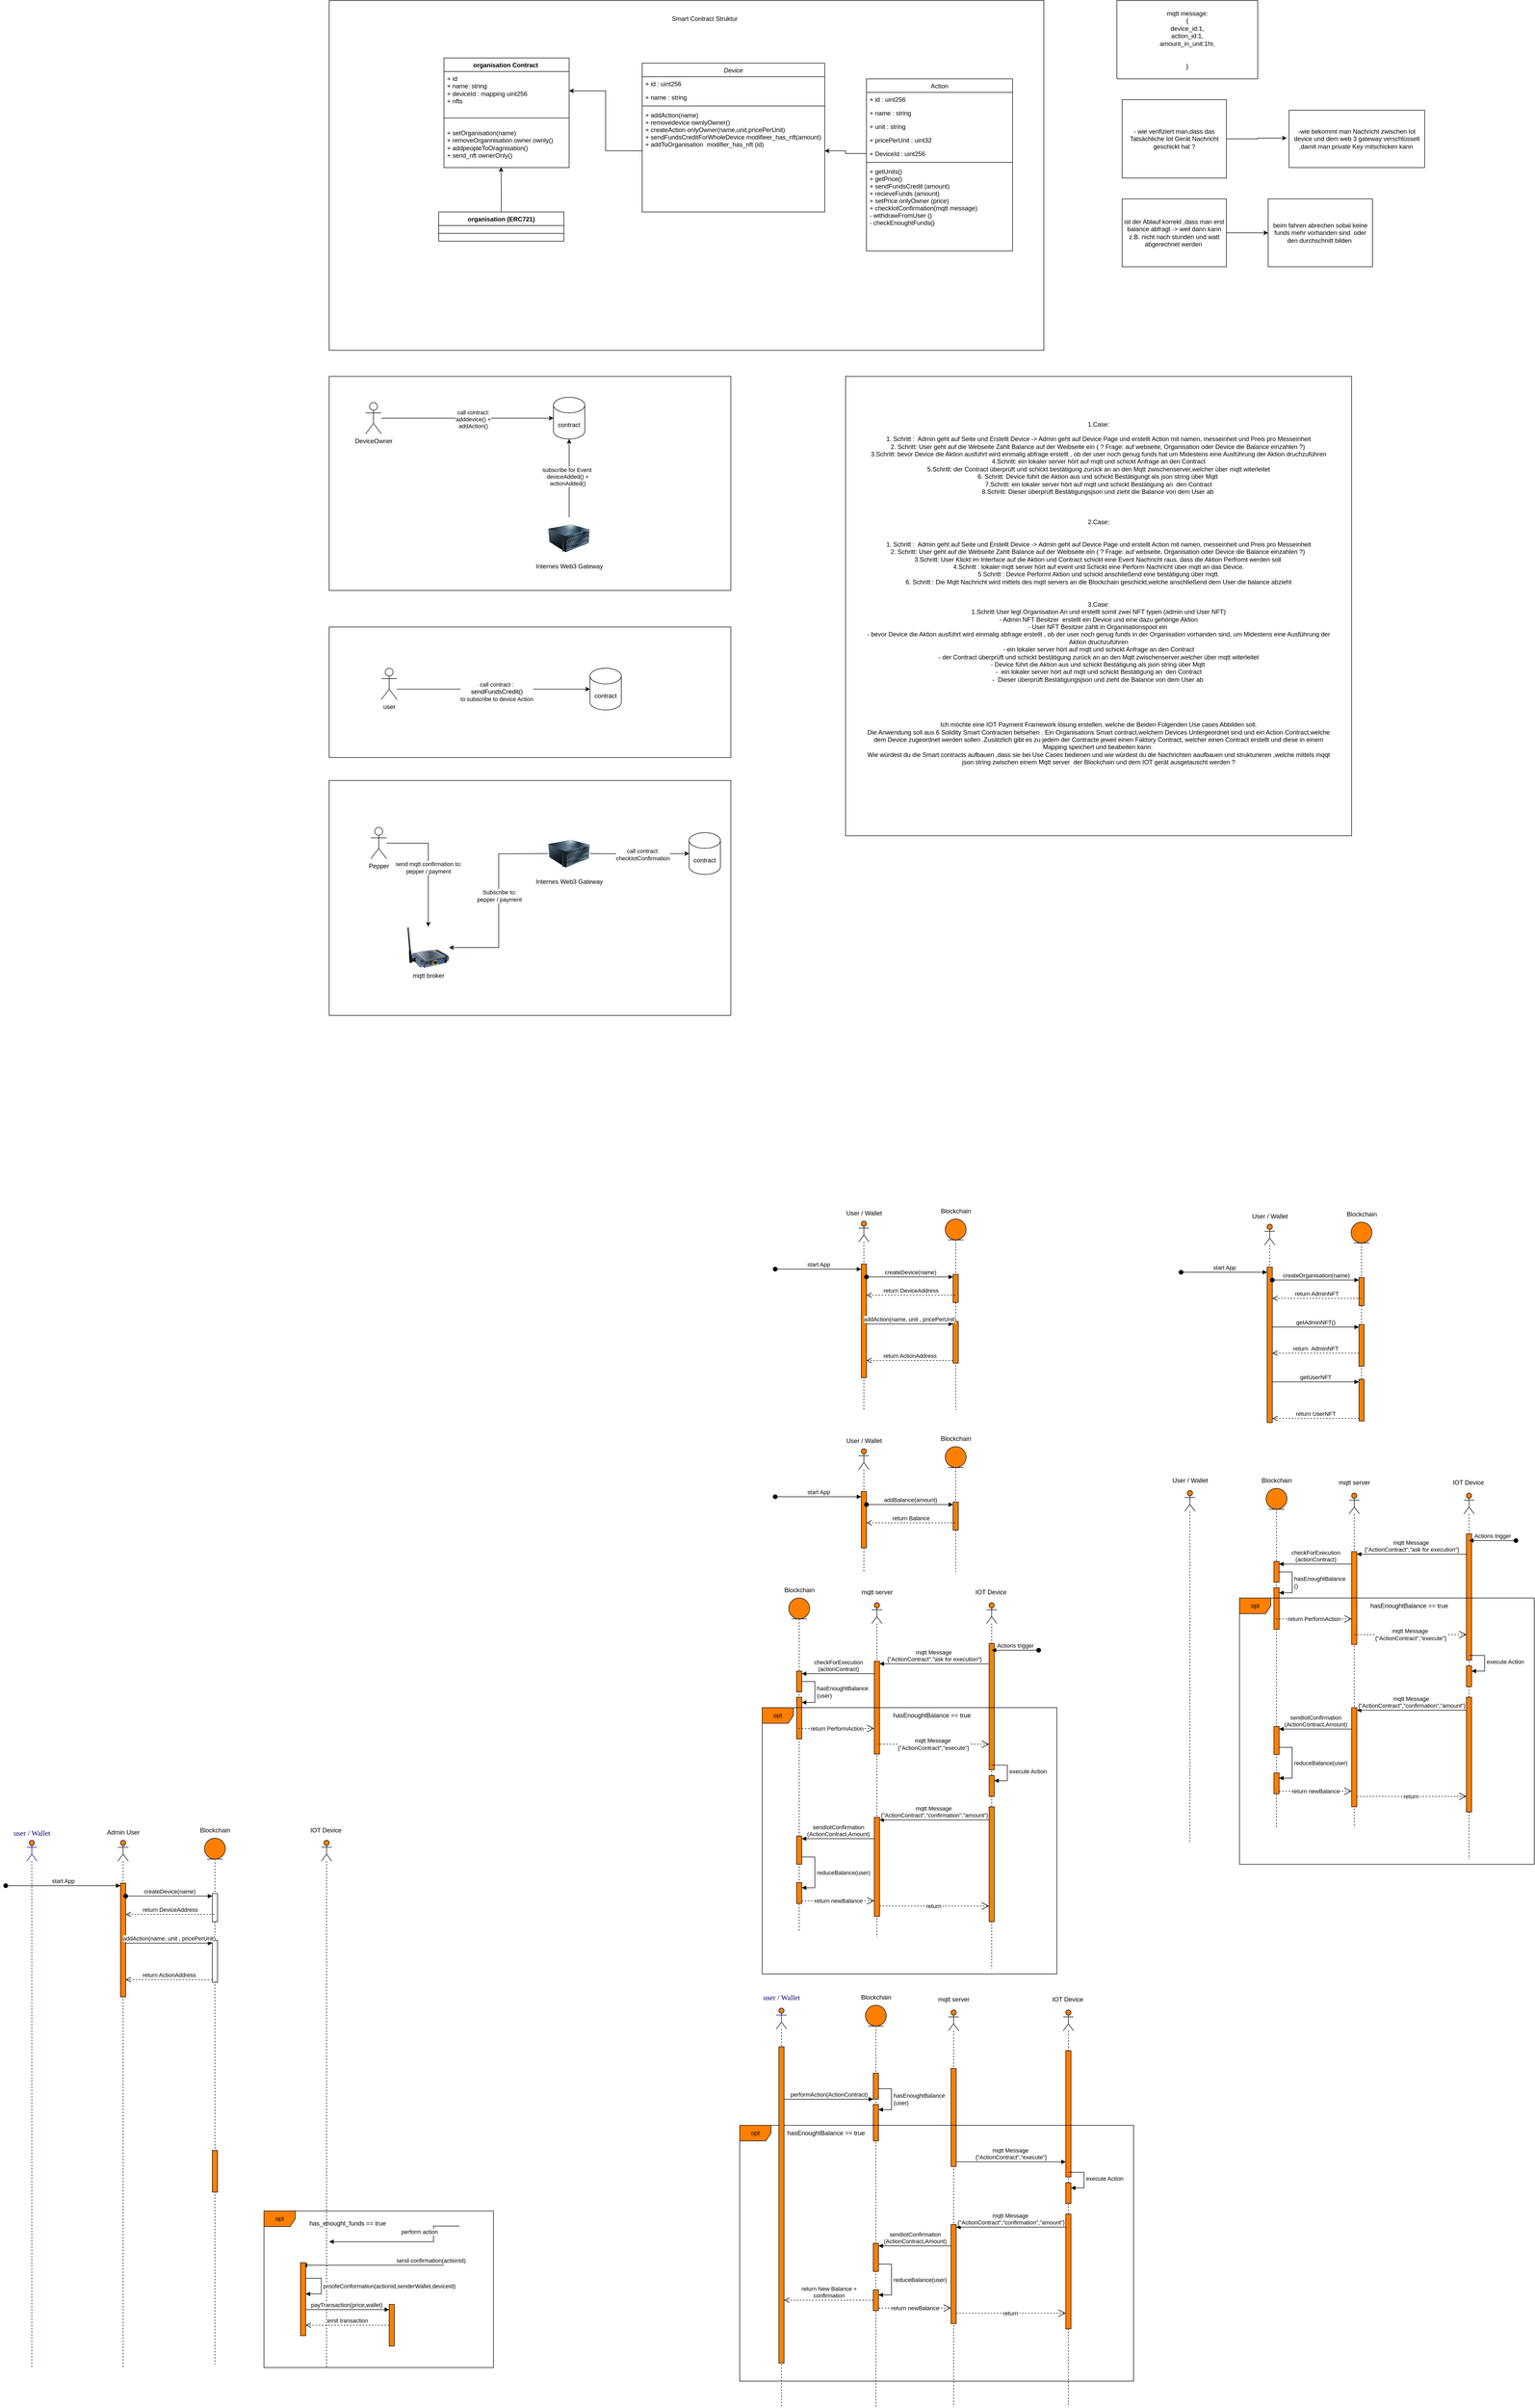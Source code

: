 <mxfile version="24.3.1" type="github">
  <diagram id="C5RBs43oDa-KdzZeNtuy" name="Page-1">
    <mxGraphModel dx="3480" dy="1511" grid="1" gridSize="10" guides="1" tooltips="1" connect="1" arrows="1" fold="1" page="1" pageScale="1" pageWidth="827" pageHeight="1169" math="0" shadow="0">
      <root>
        <mxCell id="WIyWlLk6GJQsqaUBKTNV-0" />
        <mxCell id="WIyWlLk6GJQsqaUBKTNV-1" parent="WIyWlLk6GJQsqaUBKTNV-0" />
        <mxCell id="YgNDyVswAlzfiliHHgwm-14" value="" style="rounded=0;whiteSpace=wrap;html=1;" parent="WIyWlLk6GJQsqaUBKTNV-1" vertex="1">
          <mxGeometry x="40" y="30" width="1370" height="670" as="geometry" />
        </mxCell>
        <mxCell id="zkfFHV4jXpPFQw0GAbJ--0" value="Device" style="swimlane;fontStyle=2;align=center;verticalAlign=top;childLayout=stackLayout;horizontal=1;startSize=26;horizontalStack=0;resizeParent=1;resizeLast=0;collapsible=1;marginBottom=0;rounded=0;shadow=0;strokeWidth=1;" parent="WIyWlLk6GJQsqaUBKTNV-1" vertex="1">
          <mxGeometry x="640" y="150" width="350" height="285" as="geometry">
            <mxRectangle x="230" y="140" width="160" height="26" as="alternateBounds" />
          </mxGeometry>
        </mxCell>
        <mxCell id="zkfFHV4jXpPFQw0GAbJ--1" value="+ id : uint256" style="text;align=left;verticalAlign=top;spacingLeft=4;spacingRight=4;overflow=hidden;rotatable=0;points=[[0,0.5],[1,0.5]];portConstraint=eastwest;" parent="zkfFHV4jXpPFQw0GAbJ--0" vertex="1">
          <mxGeometry y="26" width="350" height="26" as="geometry" />
        </mxCell>
        <mxCell id="zkfFHV4jXpPFQw0GAbJ--2" value="+ name : string " style="text;align=left;verticalAlign=top;spacingLeft=4;spacingRight=4;overflow=hidden;rotatable=0;points=[[0,0.5],[1,0.5]];portConstraint=eastwest;rounded=0;shadow=0;html=0;" parent="zkfFHV4jXpPFQw0GAbJ--0" vertex="1">
          <mxGeometry y="52" width="350" height="26" as="geometry" />
        </mxCell>
        <mxCell id="zkfFHV4jXpPFQw0GAbJ--4" value="" style="line;html=1;strokeWidth=1;align=left;verticalAlign=middle;spacingTop=-1;spacingLeft=3;spacingRight=3;rotatable=0;labelPosition=right;points=[];portConstraint=eastwest;" parent="zkfFHV4jXpPFQw0GAbJ--0" vertex="1">
          <mxGeometry y="78" width="350" height="8" as="geometry" />
        </mxCell>
        <mxCell id="zkfFHV4jXpPFQw0GAbJ--5" value="+ addAction(name)&#xa;+ removedevice ownlyOwner()&#xa;+ createAction onlyOwner(name,unit,pricePerUnit) &#xa;+ sendFundsCreditForWholeDevice modifieer_has_nft(amount)&#xa;+ addToOrganisation  modifier_has_nft (id) &#xa;" style="text;align=left;verticalAlign=top;spacingLeft=4;spacingRight=4;overflow=hidden;rotatable=0;points=[[0,0.5],[1,0.5]];portConstraint=eastwest;" parent="zkfFHV4jXpPFQw0GAbJ--0" vertex="1">
          <mxGeometry y="86" width="350" height="164" as="geometry" />
        </mxCell>
        <mxCell id="zkfFHV4jXpPFQw0GAbJ--17" value="Action" style="swimlane;fontStyle=0;align=center;verticalAlign=top;childLayout=stackLayout;horizontal=1;startSize=26;horizontalStack=0;resizeParent=1;resizeLast=0;collapsible=1;marginBottom=0;rounded=0;shadow=0;strokeWidth=1;" parent="WIyWlLk6GJQsqaUBKTNV-1" vertex="1">
          <mxGeometry x="1070" y="180" width="280" height="330" as="geometry">
            <mxRectangle x="1070" y="180" width="160" height="26" as="alternateBounds" />
          </mxGeometry>
        </mxCell>
        <mxCell id="zkfFHV4jXpPFQw0GAbJ--18" value="+ id : uint256" style="text;align=left;verticalAlign=top;spacingLeft=4;spacingRight=4;overflow=hidden;rotatable=0;points=[[0,0.5],[1,0.5]];portConstraint=eastwest;" parent="zkfFHV4jXpPFQw0GAbJ--17" vertex="1">
          <mxGeometry y="26" width="280" height="26" as="geometry" />
        </mxCell>
        <mxCell id="zkfFHV4jXpPFQw0GAbJ--19" value="+ name : string" style="text;align=left;verticalAlign=top;spacingLeft=4;spacingRight=4;overflow=hidden;rotatable=0;points=[[0,0.5],[1,0.5]];portConstraint=eastwest;rounded=0;shadow=0;html=0;" parent="zkfFHV4jXpPFQw0GAbJ--17" vertex="1">
          <mxGeometry y="52" width="280" height="26" as="geometry" />
        </mxCell>
        <mxCell id="zkfFHV4jXpPFQw0GAbJ--20" value="+ unit : string" style="text;align=left;verticalAlign=top;spacingLeft=4;spacingRight=4;overflow=hidden;rotatable=0;points=[[0,0.5],[1,0.5]];portConstraint=eastwest;rounded=0;shadow=0;html=0;" parent="zkfFHV4jXpPFQw0GAbJ--17" vertex="1">
          <mxGeometry y="78" width="280" height="26" as="geometry" />
        </mxCell>
        <mxCell id="zkfFHV4jXpPFQw0GAbJ--21" value="+ pricePerUnit : uint32" style="text;align=left;verticalAlign=top;spacingLeft=4;spacingRight=4;overflow=hidden;rotatable=0;points=[[0,0.5],[1,0.5]];portConstraint=eastwest;rounded=0;shadow=0;html=0;" parent="zkfFHV4jXpPFQw0GAbJ--17" vertex="1">
          <mxGeometry y="104" width="280" height="26" as="geometry" />
        </mxCell>
        <mxCell id="zkfFHV4jXpPFQw0GAbJ--22" value="+ DeviceId : uint256" style="text;align=left;verticalAlign=top;spacingLeft=4;spacingRight=4;overflow=hidden;rotatable=0;points=[[0,0.5],[1,0.5]];portConstraint=eastwest;rounded=0;shadow=0;html=0;" parent="zkfFHV4jXpPFQw0GAbJ--17" vertex="1">
          <mxGeometry y="130" width="280" height="26" as="geometry" />
        </mxCell>
        <mxCell id="zkfFHV4jXpPFQw0GAbJ--23" value="" style="line;html=1;strokeWidth=1;align=left;verticalAlign=middle;spacingTop=-1;spacingLeft=3;spacingRight=3;rotatable=0;labelPosition=right;points=[];portConstraint=eastwest;" parent="zkfFHV4jXpPFQw0GAbJ--17" vertex="1">
          <mxGeometry y="156" width="280" height="8" as="geometry" />
        </mxCell>
        <mxCell id="zkfFHV4jXpPFQw0GAbJ--24" value="+ getUnits()&#xa;+ getPrice()&#xa;+ sendFundsCredit (amount) &#xa;+ recieveFunds (amount)&#xa;+ setPrice onlyOwner (price)&#xa;+ checkIotConfirmation(mqtt message)&#xa;- withdrawFromUser ()&#xa;- checkEnoughtFunds()&#xa;" style="text;align=left;verticalAlign=top;spacingLeft=4;spacingRight=4;overflow=hidden;rotatable=0;points=[[0,0.5],[1,0.5]];portConstraint=eastwest;" parent="zkfFHV4jXpPFQw0GAbJ--17" vertex="1">
          <mxGeometry y="164" width="280" height="166" as="geometry" />
        </mxCell>
        <mxCell id="YgNDyVswAlzfiliHHgwm-9" value="mqtt message:&lt;div&gt;{&lt;/div&gt;&lt;div&gt;device_id:1,&lt;/div&gt;&lt;div&gt;action_id:1,&lt;/div&gt;&lt;div&gt;amount_in_unit:1hr,&lt;/div&gt;&lt;div&gt;&lt;br&gt;&lt;/div&gt;&lt;div&gt;&lt;br&gt;&lt;/div&gt;&lt;div&gt;}&lt;/div&gt;" style="rounded=0;whiteSpace=wrap;html=1;" parent="WIyWlLk6GJQsqaUBKTNV-1" vertex="1">
          <mxGeometry x="1550" y="30" width="270" height="150" as="geometry" />
        </mxCell>
        <mxCell id="YgNDyVswAlzfiliHHgwm-12" value="" style="rounded=0;whiteSpace=wrap;html=1;" parent="WIyWlLk6GJQsqaUBKTNV-1" vertex="1">
          <mxGeometry x="40" y="750" width="770" height="410" as="geometry" />
        </mxCell>
        <mxCell id="YgNDyVswAlzfiliHHgwm-13" value="contract" style="shape=cylinder3;whiteSpace=wrap;html=1;boundedLbl=1;backgroundOutline=1;size=15;" parent="WIyWlLk6GJQsqaUBKTNV-1" vertex="1">
          <mxGeometry x="470" y="790" width="60" height="80" as="geometry" />
        </mxCell>
        <mxCell id="YgNDyVswAlzfiliHHgwm-19" value="Smart Contract Struktur" style="text;html=1;align=center;verticalAlign=middle;whiteSpace=wrap;rounded=0;" parent="WIyWlLk6GJQsqaUBKTNV-1" vertex="1">
          <mxGeometry x="635" y="50" width="250" height="30" as="geometry" />
        </mxCell>
        <mxCell id="YgNDyVswAlzfiliHHgwm-36" style="edgeStyle=orthogonalEdgeStyle;rounded=0;orthogonalLoop=1;jettySize=auto;html=1;" parent="WIyWlLk6GJQsqaUBKTNV-1" source="YgNDyVswAlzfiliHHgwm-38" target="YgNDyVswAlzfiliHHgwm-13" edge="1">
          <mxGeometry relative="1" as="geometry">
            <mxPoint x="530" y="850" as="sourcePoint" />
          </mxGeometry>
        </mxCell>
        <mxCell id="YgNDyVswAlzfiliHHgwm-37" value="call contract:&lt;br&gt;adddevice() +&lt;div&gt;addAction()&lt;/div&gt;" style="edgeLabel;html=1;align=center;verticalAlign=middle;resizable=0;points=[];" parent="YgNDyVswAlzfiliHHgwm-36" vertex="1" connectable="0">
          <mxGeometry x="0.068" y="-2" relative="1" as="geometry">
            <mxPoint as="offset" />
          </mxGeometry>
        </mxCell>
        <mxCell id="YgNDyVswAlzfiliHHgwm-38" value="DeviceOwner" style="shape=umlActor;verticalLabelPosition=bottom;verticalAlign=top;html=1;outlineConnect=0;" parent="WIyWlLk6GJQsqaUBKTNV-1" vertex="1">
          <mxGeometry x="110" y="800" width="30" height="60" as="geometry" />
        </mxCell>
        <mxCell id="YgNDyVswAlzfiliHHgwm-39" value="" style="rounded=0;whiteSpace=wrap;html=1;" parent="WIyWlLk6GJQsqaUBKTNV-1" vertex="1">
          <mxGeometry x="40" y="1230" width="770" height="250" as="geometry" />
        </mxCell>
        <mxCell id="YgNDyVswAlzfiliHHgwm-56" style="edgeStyle=orthogonalEdgeStyle;rounded=0;orthogonalLoop=1;jettySize=auto;html=1;" parent="WIyWlLk6GJQsqaUBKTNV-1" source="YgNDyVswAlzfiliHHgwm-55" target="YgNDyVswAlzfiliHHgwm-13" edge="1">
          <mxGeometry relative="1" as="geometry" />
        </mxCell>
        <mxCell id="YgNDyVswAlzfiliHHgwm-57" value="subscribe for Event&amp;nbsp;&lt;br&gt;deviceAdded() +&lt;br&gt;actionAdded()" style="edgeLabel;html=1;align=center;verticalAlign=middle;resizable=0;points=[];" parent="YgNDyVswAlzfiliHHgwm-56" vertex="1" connectable="0">
          <mxGeometry x="0.041" y="3" relative="1" as="geometry">
            <mxPoint as="offset" />
          </mxGeometry>
        </mxCell>
        <mxCell id="YgNDyVswAlzfiliHHgwm-55" value="Internes Web3 Gateway" style="image;html=1;image=img/lib/clip_art/computers/Server_128x128.png" parent="WIyWlLk6GJQsqaUBKTNV-1" vertex="1">
          <mxGeometry x="460" y="1020" width="80" height="80" as="geometry" />
        </mxCell>
        <mxCell id="YgNDyVswAlzfiliHHgwm-69" value="" style="rounded=0;whiteSpace=wrap;html=1;" parent="WIyWlLk6GJQsqaUBKTNV-1" vertex="1">
          <mxGeometry x="40" y="1524" width="770" height="450" as="geometry" />
        </mxCell>
        <mxCell id="YgNDyVswAlzfiliHHgwm-70" value="contract" style="shape=cylinder3;whiteSpace=wrap;html=1;boundedLbl=1;backgroundOutline=1;size=15;" parent="WIyWlLk6GJQsqaUBKTNV-1" vertex="1">
          <mxGeometry x="730" y="1624" width="60" height="80" as="geometry" />
        </mxCell>
        <mxCell id="YgNDyVswAlzfiliHHgwm-71" style="edgeStyle=orthogonalEdgeStyle;rounded=0;orthogonalLoop=1;jettySize=auto;html=1;" parent="WIyWlLk6GJQsqaUBKTNV-1" source="YgNDyVswAlzfiliHHgwm-73" target="YgNDyVswAlzfiliHHgwm-78" edge="1">
          <mxGeometry relative="1" as="geometry">
            <mxPoint x="240" y="1814" as="targetPoint" />
          </mxGeometry>
        </mxCell>
        <mxCell id="YgNDyVswAlzfiliHHgwm-72" value="send mqtt confirmation to:&lt;div&gt;pepper / payment&lt;/div&gt;" style="edgeLabel;html=1;align=center;verticalAlign=middle;resizable=0;points=[];" parent="YgNDyVswAlzfiliHHgwm-71" vertex="1" connectable="0">
          <mxGeometry x="0.057" relative="1" as="geometry">
            <mxPoint as="offset" />
          </mxGeometry>
        </mxCell>
        <mxCell id="YgNDyVswAlzfiliHHgwm-73" value="Pepper" style="shape=umlActor;verticalLabelPosition=bottom;verticalAlign=top;html=1;outlineConnect=0;" parent="WIyWlLk6GJQsqaUBKTNV-1" vertex="1">
          <mxGeometry x="120" y="1614" width="30" height="60" as="geometry" />
        </mxCell>
        <mxCell id="YgNDyVswAlzfiliHHgwm-74" style="edgeStyle=orthogonalEdgeStyle;rounded=0;orthogonalLoop=1;jettySize=auto;html=1;entryX=1;entryY=0.5;entryDx=0;entryDy=0;" parent="WIyWlLk6GJQsqaUBKTNV-1" target="YgNDyVswAlzfiliHHgwm-78" edge="1">
          <mxGeometry relative="1" as="geometry">
            <mxPoint x="460" y="1664" as="sourcePoint" />
            <mxPoint x="280" y="1854" as="targetPoint" />
          </mxGeometry>
        </mxCell>
        <mxCell id="YgNDyVswAlzfiliHHgwm-75" value="Subscribe to:&lt;br&gt;pepper / payment" style="edgeLabel;html=1;align=center;verticalAlign=middle;resizable=0;points=[];" parent="YgNDyVswAlzfiliHHgwm-74" vertex="1" connectable="0">
          <mxGeometry x="-0.049" y="1" relative="1" as="geometry">
            <mxPoint as="offset" />
          </mxGeometry>
        </mxCell>
        <mxCell id="YgNDyVswAlzfiliHHgwm-76" style="edgeStyle=orthogonalEdgeStyle;rounded=0;orthogonalLoop=1;jettySize=auto;html=1;" parent="WIyWlLk6GJQsqaUBKTNV-1" target="YgNDyVswAlzfiliHHgwm-70" edge="1">
          <mxGeometry relative="1" as="geometry">
            <mxPoint x="540" y="1664" as="sourcePoint" />
          </mxGeometry>
        </mxCell>
        <mxCell id="YgNDyVswAlzfiliHHgwm-77" value="call contract:&lt;br&gt;checkIotConfirmation" style="edgeLabel;html=1;align=center;verticalAlign=middle;resizable=0;points=[];" parent="YgNDyVswAlzfiliHHgwm-76" vertex="1" connectable="0">
          <mxGeometry x="0.068" y="-2" relative="1" as="geometry">
            <mxPoint as="offset" />
          </mxGeometry>
        </mxCell>
        <mxCell id="YgNDyVswAlzfiliHHgwm-78" value="mqtt broker" style="image;html=1;image=img/lib/clip_art/networking/Print_Server_Wireless_128x128.png" parent="WIyWlLk6GJQsqaUBKTNV-1" vertex="1">
          <mxGeometry x="190" y="1804" width="80" height="80" as="geometry" />
        </mxCell>
        <mxCell id="YgNDyVswAlzfiliHHgwm-79" value="Internes Web3 Gateway" style="image;html=1;image=img/lib/clip_art/computers/Server_128x128.png" parent="WIyWlLk6GJQsqaUBKTNV-1" vertex="1">
          <mxGeometry x="460" y="1624" width="80" height="80" as="geometry" />
        </mxCell>
        <mxCell id="YgNDyVswAlzfiliHHgwm-80" value="-wie bekommt man Nachricht zwischen Iot device und dem web 3 gateway verschlüsselt ,damit man private Key mitschicken kann&amp;nbsp;" style="rounded=0;whiteSpace=wrap;html=1;" parent="WIyWlLk6GJQsqaUBKTNV-1" vertex="1">
          <mxGeometry x="1880" y="240" width="260" height="110" as="geometry" />
        </mxCell>
        <mxCell id="YgNDyVswAlzfiliHHgwm-81" value="- wie verifiziert man,dass das Tatsächliche Iot Gerät Nachricht geschickt hat ?" style="rounded=0;whiteSpace=wrap;html=1;" parent="WIyWlLk6GJQsqaUBKTNV-1" vertex="1">
          <mxGeometry x="1560" y="220" width="200" height="150" as="geometry" />
        </mxCell>
        <mxCell id="YgNDyVswAlzfiliHHgwm-82" style="edgeStyle=orthogonalEdgeStyle;rounded=0;orthogonalLoop=1;jettySize=auto;html=1;entryX=-0.017;entryY=0.486;entryDx=0;entryDy=0;entryPerimeter=0;" parent="WIyWlLk6GJQsqaUBKTNV-1" source="YgNDyVswAlzfiliHHgwm-81" target="YgNDyVswAlzfiliHHgwm-80" edge="1">
          <mxGeometry relative="1" as="geometry" />
        </mxCell>
        <mxCell id="YgNDyVswAlzfiliHHgwm-83" value="contract" style="shape=cylinder3;whiteSpace=wrap;html=1;boundedLbl=1;backgroundOutline=1;size=15;" parent="WIyWlLk6GJQsqaUBKTNV-1" vertex="1">
          <mxGeometry x="540" y="1309" width="60" height="80" as="geometry" />
        </mxCell>
        <mxCell id="YgNDyVswAlzfiliHHgwm-85" style="edgeStyle=orthogonalEdgeStyle;rounded=0;orthogonalLoop=1;jettySize=auto;html=1;" parent="WIyWlLk6GJQsqaUBKTNV-1" source="YgNDyVswAlzfiliHHgwm-84" target="YgNDyVswAlzfiliHHgwm-83" edge="1">
          <mxGeometry relative="1" as="geometry">
            <Array as="points">
              <mxPoint x="260" y="1349" />
              <mxPoint x="260" y="1349" />
            </Array>
          </mxGeometry>
        </mxCell>
        <mxCell id="YgNDyVswAlzfiliHHgwm-86" value="call contract :&lt;div&gt;&lt;span style=&quot;font-size: 12px; text-align: left; background-color: rgb(251, 251, 251);&quot;&gt;sendFundsCredit()&lt;br&gt;&lt;/span&gt;to subscribe to device Action&lt;/div&gt;" style="edgeLabel;html=1;align=center;verticalAlign=middle;resizable=0;points=[];" parent="YgNDyVswAlzfiliHHgwm-85" vertex="1" connectable="0">
          <mxGeometry x="0.027" y="-5" relative="1" as="geometry">
            <mxPoint x="1" as="offset" />
          </mxGeometry>
        </mxCell>
        <mxCell id="YgNDyVswAlzfiliHHgwm-84" value="user" style="shape=umlActor;verticalLabelPosition=bottom;verticalAlign=top;html=1;outlineConnect=0;" parent="WIyWlLk6GJQsqaUBKTNV-1" vertex="1">
          <mxGeometry x="140" y="1309" width="30" height="60" as="geometry" />
        </mxCell>
        <mxCell id="6KjZxbrwGnfFm8o-KUSs-1" value="" style="edgeStyle=orthogonalEdgeStyle;rounded=0;orthogonalLoop=1;jettySize=auto;html=1;" parent="WIyWlLk6GJQsqaUBKTNV-1" source="YgNDyVswAlzfiliHHgwm-87" target="6KjZxbrwGnfFm8o-KUSs-0" edge="1">
          <mxGeometry relative="1" as="geometry" />
        </mxCell>
        <mxCell id="YgNDyVswAlzfiliHHgwm-87" value="ist der Ablauf korrekt ,dass man erst balance abfragt -&amp;gt; weil dann kann z.B. nicht nach stunden und watt abgerechnet werden&amp;nbsp;" style="rounded=0;whiteSpace=wrap;html=1;" parent="WIyWlLk6GJQsqaUBKTNV-1" vertex="1">
          <mxGeometry x="1560" y="410" width="200" height="130" as="geometry" />
        </mxCell>
        <mxCell id="6KjZxbrwGnfFm8o-KUSs-0" value="&lt;div&gt;beim fahren abrechen sobal keine funds mehr vorhanden sind&amp;nbsp; oder den durchschnitt bilden&amp;nbsp;&lt;/div&gt;" style="rounded=0;whiteSpace=wrap;html=1;" parent="WIyWlLk6GJQsqaUBKTNV-1" vertex="1">
          <mxGeometry x="1840" y="410" width="200" height="130" as="geometry" />
        </mxCell>
        <mxCell id="6KjZxbrwGnfFm8o-KUSs-2" style="edgeStyle=orthogonalEdgeStyle;rounded=0;orthogonalLoop=1;jettySize=auto;html=1;entryX=1;entryY=0.5;entryDx=0;entryDy=0;" parent="WIyWlLk6GJQsqaUBKTNV-1" source="zkfFHV4jXpPFQw0GAbJ--22" target="zkfFHV4jXpPFQw0GAbJ--5" edge="1">
          <mxGeometry relative="1" as="geometry" />
        </mxCell>
        <mxCell id="6KjZxbrwGnfFm8o-KUSs-8" value="organisation Contract&amp;nbsp;" style="swimlane;fontStyle=1;align=center;verticalAlign=top;childLayout=stackLayout;horizontal=1;startSize=26;horizontalStack=0;resizeParent=1;resizeParentMax=0;resizeLast=0;collapsible=1;marginBottom=0;whiteSpace=wrap;html=1;" parent="WIyWlLk6GJQsqaUBKTNV-1" vertex="1">
          <mxGeometry x="260" y="140" width="240" height="210" as="geometry" />
        </mxCell>
        <mxCell id="6KjZxbrwGnfFm8o-KUSs-9" value="&lt;div&gt;+ id&amp;nbsp;&lt;/div&gt;+ name: string&lt;div&gt;&lt;div&gt;+ deviceId : mapping uint256&amp;nbsp;&lt;/div&gt;&lt;/div&gt;&lt;div&gt;+ nfts&lt;/div&gt;" style="text;strokeColor=none;fillColor=none;align=left;verticalAlign=top;spacingLeft=4;spacingRight=4;overflow=hidden;rotatable=0;points=[[0,0.5],[1,0.5]];portConstraint=eastwest;whiteSpace=wrap;html=1;" parent="6KjZxbrwGnfFm8o-KUSs-8" vertex="1">
          <mxGeometry y="26" width="240" height="74" as="geometry" />
        </mxCell>
        <mxCell id="6KjZxbrwGnfFm8o-KUSs-10" value="" style="line;strokeWidth=1;fillColor=none;align=left;verticalAlign=middle;spacingTop=-1;spacingLeft=3;spacingRight=3;rotatable=0;labelPosition=right;points=[];portConstraint=eastwest;strokeColor=inherit;" parent="6KjZxbrwGnfFm8o-KUSs-8" vertex="1">
          <mxGeometry y="100" width="240" height="30" as="geometry" />
        </mxCell>
        <mxCell id="6KjZxbrwGnfFm8o-KUSs-11" value="+ setOrganisation(name)&lt;div&gt;+ removeOrgannisation owner ownly()&lt;br&gt;&lt;div&gt;+ addpeopleToOragnisation()&lt;/div&gt;&lt;/div&gt;&lt;div&gt;+ send_nft ownerOnly()&lt;/div&gt;" style="text;strokeColor=none;fillColor=none;align=left;verticalAlign=top;spacingLeft=4;spacingRight=4;overflow=hidden;rotatable=0;points=[[0,0.5],[1,0.5]];portConstraint=eastwest;whiteSpace=wrap;html=1;" parent="6KjZxbrwGnfFm8o-KUSs-8" vertex="1">
          <mxGeometry y="130" width="240" height="80" as="geometry" />
        </mxCell>
        <mxCell id="6KjZxbrwGnfFm8o-KUSs-25" style="edgeStyle=orthogonalEdgeStyle;rounded=0;orthogonalLoop=1;jettySize=auto;html=1;" parent="WIyWlLk6GJQsqaUBKTNV-1" source="zkfFHV4jXpPFQw0GAbJ--5" target="6KjZxbrwGnfFm8o-KUSs-9" edge="1">
          <mxGeometry relative="1" as="geometry" />
        </mxCell>
        <mxCell id="6KjZxbrwGnfFm8o-KUSs-26" value="organisation (ERC721)" style="swimlane;fontStyle=1;align=center;verticalAlign=top;childLayout=stackLayout;horizontal=1;startSize=26;horizontalStack=0;resizeParent=1;resizeParentMax=0;resizeLast=0;collapsible=1;marginBottom=0;whiteSpace=wrap;html=1;" parent="WIyWlLk6GJQsqaUBKTNV-1" vertex="1">
          <mxGeometry x="250" y="435" width="240" height="56" as="geometry" />
        </mxCell>
        <mxCell id="6KjZxbrwGnfFm8o-KUSs-28" value="" style="line;strokeWidth=1;fillColor=none;align=left;verticalAlign=middle;spacingTop=-1;spacingLeft=3;spacingRight=3;rotatable=0;labelPosition=right;points=[];portConstraint=eastwest;strokeColor=inherit;" parent="6KjZxbrwGnfFm8o-KUSs-26" vertex="1">
          <mxGeometry y="26" width="240" height="30" as="geometry" />
        </mxCell>
        <mxCell id="6KjZxbrwGnfFm8o-KUSs-30" style="edgeStyle=orthogonalEdgeStyle;rounded=0;orthogonalLoop=1;jettySize=auto;html=1;entryX=0.456;entryY=0.989;entryDx=0;entryDy=0;entryPerimeter=0;" parent="WIyWlLk6GJQsqaUBKTNV-1" source="6KjZxbrwGnfFm8o-KUSs-26" target="6KjZxbrwGnfFm8o-KUSs-11" edge="1">
          <mxGeometry relative="1" as="geometry" />
        </mxCell>
        <mxCell id="74MWSiRV9Loq3uY4gGZV-0" value="" style="rounded=0;whiteSpace=wrap;html=1;" vertex="1" parent="WIyWlLk6GJQsqaUBKTNV-1">
          <mxGeometry x="1030" y="750" width="970" height="880" as="geometry" />
        </mxCell>
        <mxCell id="74MWSiRV9Loq3uY4gGZV-1" value="&lt;div&gt;1.Case:&lt;/div&gt;&lt;div&gt;&lt;br&gt;&lt;/div&gt;1.&amp;nbsp;Schritt&amp;nbsp;:&amp;nbsp; Admin geht auf Seite und Erstellt Device -&amp;gt; Admin geht auf Device Page und erstellt Action mit namen, messeinheit und Preis pro Messeinheit&lt;div&gt;2. Schritt: User geht auf die Webseite Zahlt Balance auf der Weibseite ein ( ? Frage: auf webseite, Organisation oder Device die Balance einzahlen ?)&amp;nbsp;&lt;/div&gt;&lt;div&gt;3.Schritt: bevor Device die Aktion ausführt wird einmalig abfrage erstellt , ob der user noch genug funds hat um Midestens eine Ausführung der Aktion druchzuführen&lt;/div&gt;&lt;div&gt;4.Schritt: ein lokaler server hört auf mqtt und schickt Anfrage an den Contract&lt;br&gt;&lt;/div&gt;&lt;div&gt;5.Schritt: der Contract überprüft und schickt bestätigung zurück an an den Mqtt zwischenserver,welcher über mqtt witerleitet&lt;/div&gt;&lt;div&gt;6. Schritt: Device führt die Aktion aus und schickt Bestätigungt als json string über Mqtt&amp;nbsp;&lt;/div&gt;&lt;div&gt;7.Schritt: ein lokaler server hört auf mqtt und schickt Bestätigung an&amp;nbsp; den Contract&lt;/div&gt;&lt;div&gt;8.Schritt: Dieser überprüft Bestätigungsjson und zieht die Balance von dem User ab&amp;nbsp;&lt;/div&gt;&lt;div&gt;&lt;br&gt;&lt;/div&gt;&lt;div&gt;&lt;br&gt;&lt;/div&gt;&lt;div&gt;&lt;br&gt;&lt;/div&gt;&lt;div&gt;2.Case:&lt;/div&gt;&lt;div&gt;&lt;br&gt;&lt;/div&gt;&lt;div&gt;&lt;br&gt;&lt;/div&gt;&lt;div&gt;1.&amp;nbsp;Schritt&amp;nbsp;:&amp;nbsp; Admin geht auf Seite und Erstellt Device -&amp;gt; Admin geht auf Device Page und erstellt Action mit namen, messeinheit und Preis pro Messeinheit&lt;div&gt;2. Schritt: User geht auf die Webseite Zahlt Balance auf der Weibseite ein ( ? Frage: auf webseite, Organisation oder Device die Balance einzahlen ?)&amp;nbsp;&lt;/div&gt;&lt;/div&gt;&lt;div&gt;3.Schritt: User Klickt im Interface auf die Aktion und Contract schickt eine Event Nachricht raus, dass die Aktion Perfromt werden soll&amp;nbsp;&lt;/div&gt;&lt;div&gt;4.Schritt : lokaler mqtt server hört auf event und Schickt eine Perform Nachricht über mqtt an das Device.&lt;/div&gt;&lt;div&gt;5 Schritt : Device Performt Aktion und schickt anschließend eine bestätigung über mqtt.&lt;/div&gt;&lt;div&gt;6. Schritt : Die Mqtt Nachricht wird mittels des mqtt servers an die Blockchain geschickt,welche anschließend dem User die balance abzieht&lt;/div&gt;&lt;div&gt;&lt;br&gt;&lt;/div&gt;&lt;div&gt;&lt;br&gt;&lt;/div&gt;&lt;div&gt;3.Case:&lt;/div&gt;&lt;div&gt;1.Schritt User legt Organisation An und erstellt somit zwei NFT typen (admin und User NFT)&lt;/div&gt;&lt;div&gt;&lt;span style=&quot;background-color: initial;&quot;&gt;- Admin NFT Besitzer&amp;nbsp; erstellt ein Device und eine dazu gehörige Aktion&lt;/span&gt;&lt;/div&gt;&lt;div&gt;&lt;span style=&quot;background-color: initial;&quot;&gt;- User NFT Besitzer zahlt in Organisationspool ein&amp;nbsp;&lt;/span&gt;&lt;/div&gt;&lt;div&gt;&lt;div&gt;- bevor Device die Aktion ausführt wird einmalig abfrage erstellt , ob der user noch genug funds in der Organisation vorhanden sind, um Midestens eine Ausführung der Aktion druchzuführen&lt;/div&gt;&lt;div&gt;- ein lokaler server hört auf mqtt und schickt Anfrage an den Contract&lt;br&gt;&lt;/div&gt;&lt;div&gt;- der Contract überprüft und schickt bestätigung zurück an an den Mqtt zwischenserver,welcher über mqtt witerleitet&lt;/div&gt;&lt;div&gt;- Device führt die Aktion aus und schickt Bestätigung als json string über Mqtt&amp;nbsp;&lt;/div&gt;&lt;div&gt;-&amp;nbsp; ein lokaler server hört auf mqtt und schickt Bestätigung an&amp;nbsp; den Contract&lt;/div&gt;&lt;div&gt;-&amp;nbsp; Dieser überprüft Bestätigungsjson und zieht die Balance von dem User ab&amp;nbsp;&lt;/div&gt;&lt;/div&gt;&lt;div&gt;&lt;br&gt;&lt;/div&gt;&lt;div&gt;&amp;nbsp;&lt;/div&gt;&lt;div&gt;&lt;br&gt;&lt;/div&gt;&lt;div&gt;&lt;br&gt;&lt;/div&gt;&lt;div&gt;&lt;br&gt;&lt;/div&gt;&lt;div&gt;Ich möchte eine IOT Payment Framework lösung erstellen, welche die Beiden Folgenden Use cases Abbilden soll.&lt;br&gt;Die Anwendung soll aus 6 Solidity Smart Contracten betsehen . Ein Organisations Smart contract,welchem Devices Untergeordnet sind und ein Action Contract,welche dem Device zugeordnet werden sollen .Zusätzlich gibt es zu jedem der Contracte jeweil einen Faktory Contract, welcher einen Contract erstellt und diese in einem Mapping speichert und beabeiten kann.&amp;nbsp;&lt;br&gt;Wie würdest du die Smart contracts aufbauen ,dass sie bei Use Cases bedienen und wie würdest du die Nachrichten aaufbauen und strukturieren ,welche mittels mqqt json string zwischen einem Mqtt server&amp;nbsp; der Blockchain und dem IOT gerät ausgetauscht werden ?&lt;/div&gt;" style="text;html=1;align=center;verticalAlign=middle;whiteSpace=wrap;rounded=0;" vertex="1" parent="WIyWlLk6GJQsqaUBKTNV-1">
          <mxGeometry x="1065" y="760" width="900" height="810" as="geometry" />
        </mxCell>
        <mxCell id="74MWSiRV9Loq3uY4gGZV-56" value="" style="shape=umlLifeline;perimeter=lifelinePerimeter;whiteSpace=wrap;html=1;container=1;dropTarget=0;collapsible=0;recursiveResize=0;outlineConnect=0;portConstraint=eastwest;newEdgeStyle={&quot;curved&quot;:0,&quot;rounded&quot;:0};participant=umlActor;fillColor=#ff8001;" vertex="1" parent="WIyWlLk6GJQsqaUBKTNV-1">
          <mxGeometry x="1055" y="2368" width="20" height="362" as="geometry" />
        </mxCell>
        <mxCell id="74MWSiRV9Loq3uY4gGZV-53" value="" style="html=1;points=[[0,0,0,0,5],[0,1,0,0,-5],[1,0,0,0,5],[1,1,0,0,-5]];perimeter=orthogonalPerimeter;outlineConnect=0;targetShapes=umlLifeline;portConstraint=eastwest;newEdgeStyle={&quot;curved&quot;:0,&quot;rounded&quot;:0};fillColor=#ff8001;" vertex="1" parent="74MWSiRV9Loq3uY4gGZV-56">
          <mxGeometry x="5" y="82" width="10" height="218" as="geometry" />
        </mxCell>
        <mxCell id="74MWSiRV9Loq3uY4gGZV-57" value="User / Wallet" style="text;html=1;align=center;verticalAlign=middle;resizable=0;points=[];autosize=1;strokeColor=none;fillColor=none;" vertex="1" parent="WIyWlLk6GJQsqaUBKTNV-1">
          <mxGeometry x="1020" y="2338" width="90" height="30" as="geometry" />
        </mxCell>
        <mxCell id="74MWSiRV9Loq3uY4gGZV-69" value="" style="shape=umlLifeline;perimeter=lifelinePerimeter;whiteSpace=wrap;html=1;container=1;dropTarget=0;collapsible=0;recursiveResize=0;outlineConnect=0;portConstraint=eastwest;newEdgeStyle={&quot;curved&quot;:0,&quot;rounded&quot;:0};participant=umlEntity;fillColor=#ff8001;" vertex="1" parent="WIyWlLk6GJQsqaUBKTNV-1">
          <mxGeometry x="1221" y="2364" width="40" height="366" as="geometry" />
        </mxCell>
        <mxCell id="74MWSiRV9Loq3uY4gGZV-102" value="" style="html=1;points=[[0,0,0,0,5],[0,1,0,0,-5],[1,0,0,0,5],[1,1,0,0,-5]];perimeter=orthogonalPerimeter;outlineConnect=0;targetShapes=umlLifeline;portConstraint=eastwest;newEdgeStyle={&quot;curved&quot;:0,&quot;rounded&quot;:0};fillColor=#ff8001;" vertex="1" parent="74MWSiRV9Loq3uY4gGZV-69">
          <mxGeometry x="15" y="106" width="10" height="54" as="geometry" />
        </mxCell>
        <mxCell id="74MWSiRV9Loq3uY4gGZV-105" value="" style="html=1;points=[[0,0,0,0,5],[0,1,0,0,-5],[1,0,0,0,5],[1,1,0,0,-5]];perimeter=orthogonalPerimeter;outlineConnect=0;targetShapes=umlLifeline;portConstraint=eastwest;newEdgeStyle={&quot;curved&quot;:0,&quot;rounded&quot;:0};fillColor=#ff8001;" vertex="1" parent="74MWSiRV9Loq3uY4gGZV-69">
          <mxGeometry x="15" y="196" width="10" height="80" as="geometry" />
        </mxCell>
        <mxCell id="74MWSiRV9Loq3uY4gGZV-71" value="Blockchain" style="text;html=1;align=center;verticalAlign=middle;resizable=0;points=[];autosize=1;strokeColor=none;fillColor=none;" vertex="1" parent="WIyWlLk6GJQsqaUBKTNV-1">
          <mxGeometry x="1201" y="2334" width="80" height="30" as="geometry" />
        </mxCell>
        <mxCell id="74MWSiRV9Loq3uY4gGZV-103" value="createDevice(name)" style="html=1;verticalAlign=bottom;startArrow=oval;endArrow=block;startSize=8;curved=0;rounded=0;entryX=0;entryY=0;entryDx=0;entryDy=5;" edge="1" target="74MWSiRV9Loq3uY4gGZV-102" parent="WIyWlLk6GJQsqaUBKTNV-1" source="74MWSiRV9Loq3uY4gGZV-53">
          <mxGeometry x="0.004" relative="1" as="geometry">
            <mxPoint x="1166" y="2475" as="sourcePoint" />
            <mxPoint as="offset" />
          </mxGeometry>
        </mxCell>
        <mxCell id="74MWSiRV9Loq3uY4gGZV-104" value="return DeviceAddress" style="html=1;verticalAlign=bottom;endArrow=open;dashed=1;endSize=8;curved=0;rounded=0;" edge="1" parent="WIyWlLk6GJQsqaUBKTNV-1">
          <mxGeometry x="0.003" relative="1" as="geometry">
            <mxPoint x="1240" y="2510" as="sourcePoint" />
            <mxPoint x="1070" y="2510" as="targetPoint" />
            <mxPoint as="offset" />
          </mxGeometry>
        </mxCell>
        <mxCell id="74MWSiRV9Loq3uY4gGZV-106" value="addAction(name, unit , pricePerUnit)" style="html=1;verticalAlign=bottom;endArrow=block;curved=0;rounded=0;entryX=0;entryY=0;entryDx=0;entryDy=5;" edge="1" target="74MWSiRV9Loq3uY4gGZV-105" parent="WIyWlLk6GJQsqaUBKTNV-1" source="74MWSiRV9Loq3uY4gGZV-53">
          <mxGeometry relative="1" as="geometry">
            <mxPoint x="1166" y="2565" as="sourcePoint" />
          </mxGeometry>
        </mxCell>
        <mxCell id="74MWSiRV9Loq3uY4gGZV-107" value="return ActionAddress" style="html=1;verticalAlign=bottom;endArrow=open;dashed=1;endSize=8;curved=0;rounded=0;exitX=0;exitY=1;exitDx=0;exitDy=-5;" edge="1" source="74MWSiRV9Loq3uY4gGZV-105" parent="WIyWlLk6GJQsqaUBKTNV-1" target="74MWSiRV9Loq3uY4gGZV-53">
          <mxGeometry relative="1" as="geometry">
            <mxPoint x="1166" y="2635" as="targetPoint" />
          </mxGeometry>
        </mxCell>
        <mxCell id="74MWSiRV9Loq3uY4gGZV-108" value="" style="shape=umlLifeline;participant=umlActor;perimeter=lifelinePerimeter;whiteSpace=wrap;html=1;container=1;collapsible=0;recursiveResize=0;verticalAlign=top;spacingTop=36;labelBackgroundColor=#ffffff;outlineConnect=0;strokeColor=#000066;fillColor=#FF8000;fontFamily=Tahoma;fontSize=14;fontColor=#000066;" vertex="1" parent="WIyWlLk6GJQsqaUBKTNV-1">
          <mxGeometry x="-540" y="3554" width="20" height="1009" as="geometry" />
        </mxCell>
        <mxCell id="74MWSiRV9Loq3uY4gGZV-109" value="start App" style="html=1;verticalAlign=bottom;startArrow=oval;endArrow=block;startSize=8;curved=0;rounded=0;entryX=0;entryY=0;entryDx=0;entryDy=5;" edge="1" parent="74MWSiRV9Loq3uY4gGZV-108" target="74MWSiRV9Loq3uY4gGZV-112">
          <mxGeometry relative="1" as="geometry">
            <mxPoint x="-40" y="87" as="sourcePoint" />
          </mxGeometry>
        </mxCell>
        <mxCell id="74MWSiRV9Loq3uY4gGZV-110" value="user / Wallet" style="text;html=1;resizable=0;points=[];autosize=1;align=center;verticalAlign=top;spacingTop=-4;fontSize=14;fontFamily=Tahoma;fontColor=#000066;" vertex="1" parent="WIyWlLk6GJQsqaUBKTNV-1">
          <mxGeometry x="-580" y="3530" width="100" height="20" as="geometry" />
        </mxCell>
        <mxCell id="74MWSiRV9Loq3uY4gGZV-111" value="" style="shape=umlLifeline;perimeter=lifelinePerimeter;whiteSpace=wrap;html=1;container=1;dropTarget=0;collapsible=0;recursiveResize=0;outlineConnect=0;portConstraint=eastwest;newEdgeStyle={&quot;curved&quot;:0,&quot;rounded&quot;:0};participant=umlActor;fillColor=#ff8001;" vertex="1" parent="WIyWlLk6GJQsqaUBKTNV-1">
          <mxGeometry x="-365" y="3554" width="20" height="1009" as="geometry" />
        </mxCell>
        <mxCell id="74MWSiRV9Loq3uY4gGZV-112" value="" style="html=1;points=[[0,0,0,0,5],[0,1,0,0,-5],[1,0,0,0,5],[1,1,0,0,-5]];perimeter=orthogonalPerimeter;outlineConnect=0;targetShapes=umlLifeline;portConstraint=eastwest;newEdgeStyle={&quot;curved&quot;:0,&quot;rounded&quot;:0};fillColor=#ff8001;" vertex="1" parent="74MWSiRV9Loq3uY4gGZV-111">
          <mxGeometry x="5" y="82" width="10" height="218" as="geometry" />
        </mxCell>
        <mxCell id="74MWSiRV9Loq3uY4gGZV-113" value="Admin User" style="text;html=1;align=center;verticalAlign=middle;resizable=0;points=[];autosize=1;strokeColor=none;fillColor=none;" vertex="1" parent="WIyWlLk6GJQsqaUBKTNV-1">
          <mxGeometry x="-400" y="3524" width="90" height="30" as="geometry" />
        </mxCell>
        <mxCell id="74MWSiRV9Loq3uY4gGZV-114" value="" style="shape=umlLifeline;perimeter=lifelinePerimeter;whiteSpace=wrap;html=1;container=1;dropTarget=0;collapsible=0;recursiveResize=0;outlineConnect=0;portConstraint=eastwest;newEdgeStyle={&quot;curved&quot;:0,&quot;rounded&quot;:0};participant=umlEntity;fillColor=#ff8001;" vertex="1" parent="WIyWlLk6GJQsqaUBKTNV-1">
          <mxGeometry x="-199" y="3550" width="40" height="1008" as="geometry" />
        </mxCell>
        <mxCell id="74MWSiRV9Loq3uY4gGZV-115" value="" style="html=1;points=[[0,0,0,0,5],[0,1,0,0,-5],[1,0,0,0,5],[1,1,0,0,-5]];perimeter=orthogonalPerimeter;outlineConnect=0;targetShapes=umlLifeline;portConstraint=eastwest;newEdgeStyle={&quot;curved&quot;:0,&quot;rounded&quot;:0};fillColor=#ff8001;" vertex="1" parent="74MWSiRV9Loq3uY4gGZV-114">
          <mxGeometry x="15" y="598" width="10" height="80" as="geometry" />
        </mxCell>
        <mxCell id="74MWSiRV9Loq3uY4gGZV-116" value="" style="html=1;points=[[0,0,0,0,5],[0,1,0,0,-5],[1,0,0,0,5],[1,1,0,0,-5]];perimeter=orthogonalPerimeter;outlineConnect=0;targetShapes=umlLifeline;portConstraint=eastwest;newEdgeStyle={&quot;curved&quot;:0,&quot;rounded&quot;:0};" vertex="1" parent="74MWSiRV9Loq3uY4gGZV-114">
          <mxGeometry x="15" y="106" width="10" height="54" as="geometry" />
        </mxCell>
        <mxCell id="74MWSiRV9Loq3uY4gGZV-117" value="" style="html=1;points=[[0,0,0,0,5],[0,1,0,0,-5],[1,0,0,0,5],[1,1,0,0,-5]];perimeter=orthogonalPerimeter;outlineConnect=0;targetShapes=umlLifeline;portConstraint=eastwest;newEdgeStyle={&quot;curved&quot;:0,&quot;rounded&quot;:0};" vertex="1" parent="74MWSiRV9Loq3uY4gGZV-114">
          <mxGeometry x="15" y="196" width="10" height="80" as="geometry" />
        </mxCell>
        <mxCell id="74MWSiRV9Loq3uY4gGZV-118" value="Blockchain" style="text;html=1;align=center;verticalAlign=middle;resizable=0;points=[];autosize=1;strokeColor=none;fillColor=none;" vertex="1" parent="WIyWlLk6GJQsqaUBKTNV-1">
          <mxGeometry x="-219" y="3520" width="80" height="30" as="geometry" />
        </mxCell>
        <mxCell id="74MWSiRV9Loq3uY4gGZV-119" value="" style="shape=umlLifeline;perimeter=lifelinePerimeter;whiteSpace=wrap;html=1;container=1;dropTarget=0;collapsible=0;recursiveResize=0;outlineConnect=0;portConstraint=eastwest;newEdgeStyle={&quot;curved&quot;:0,&quot;rounded&quot;:0};participant=umlActor;fillColor=#ff8001;" vertex="1" parent="WIyWlLk6GJQsqaUBKTNV-1">
          <mxGeometry x="25" y="3554" width="20" height="1010" as="geometry" />
        </mxCell>
        <mxCell id="74MWSiRV9Loq3uY4gGZV-121" value="IOT Device&amp;nbsp;" style="text;html=1;align=center;verticalAlign=middle;resizable=0;points=[];autosize=1;strokeColor=none;fillColor=none;" vertex="1" parent="WIyWlLk6GJQsqaUBKTNV-1">
          <mxGeometry x="-10" y="3520" width="90" height="30" as="geometry" />
        </mxCell>
        <mxCell id="74MWSiRV9Loq3uY4gGZV-122" value="opt" style="shape=umlFrame;whiteSpace=wrap;html=1;pointerEvents=0;fillColor=#ff8001;" vertex="1" parent="WIyWlLk6GJQsqaUBKTNV-1">
          <mxGeometry x="-85" y="4264" width="440" height="300" as="geometry" />
        </mxCell>
        <mxCell id="74MWSiRV9Loq3uY4gGZV-123" value="has_enought_funds == true" style="text;html=1;align=center;verticalAlign=middle;resizable=0;points=[];autosize=1;strokeColor=none;fillColor=none;" vertex="1" parent="WIyWlLk6GJQsqaUBKTNV-1">
          <mxGeometry x="-10" y="4273" width="170" height="30" as="geometry" />
        </mxCell>
        <mxCell id="74MWSiRV9Loq3uY4gGZV-124" value="perform action" style="html=1;verticalAlign=bottom;endArrow=block;curved=0;rounded=0;" edge="1" parent="WIyWlLk6GJQsqaUBKTNV-1">
          <mxGeometry x="-0.231" y="-10" width="80" relative="1" as="geometry">
            <mxPoint x="290" y="4293" as="sourcePoint" />
            <mxPoint x="40.0" y="4323" as="targetPoint" />
            <Array as="points">
              <mxPoint x="240" y="4293" />
              <mxPoint x="240" y="4323" />
            </Array>
            <mxPoint as="offset" />
          </mxGeometry>
        </mxCell>
        <mxCell id="74MWSiRV9Loq3uY4gGZV-125" value="send confirmation(actionId)" style="html=1;verticalAlign=bottom;endArrow=block;curved=0;rounded=0;" edge="1" parent="WIyWlLk6GJQsqaUBKTNV-1">
          <mxGeometry width="80" relative="1" as="geometry">
            <mxPoint x="40.0" y="4368" as="sourcePoint" />
            <mxPoint x="-10.611" y="4368" as="targetPoint" />
            <Array as="points">
              <mxPoint x="260" y="4368" />
            </Array>
          </mxGeometry>
        </mxCell>
        <mxCell id="74MWSiRV9Loq3uY4gGZV-126" value="" style="html=1;points=[[0,0,0,0,5],[0,1,0,0,-5],[1,0,0,0,5],[1,1,0,0,-5]];perimeter=orthogonalPerimeter;outlineConnect=0;targetShapes=umlLifeline;portConstraint=eastwest;newEdgeStyle={&quot;curved&quot;:0,&quot;rounded&quot;:0};fillColor=#ff8001;" vertex="1" parent="WIyWlLk6GJQsqaUBKTNV-1">
          <mxGeometry x="-15" y="4363" width="10" height="140" as="geometry" />
        </mxCell>
        <mxCell id="74MWSiRV9Loq3uY4gGZV-127" value="proofeConformation(actionid,senderWallet,deviceId)" style="html=1;align=left;spacingLeft=2;endArrow=block;rounded=0;edgeStyle=orthogonalEdgeStyle;curved=0;rounded=0;" edge="1" parent="WIyWlLk6GJQsqaUBKTNV-1" target="74MWSiRV9Loq3uY4gGZV-126">
          <mxGeometry relative="1" as="geometry">
            <mxPoint x="-5" y="4393" as="sourcePoint" />
            <Array as="points">
              <mxPoint x="25" y="4393" />
              <mxPoint x="25" y="4423" />
            </Array>
            <mxPoint y="4423" as="targetPoint" />
          </mxGeometry>
        </mxCell>
        <mxCell id="74MWSiRV9Loq3uY4gGZV-128" value="payTransaction(price,wallet)&amp;nbsp;" style="html=1;verticalAlign=bottom;endArrow=block;curved=0;rounded=0;" edge="1" parent="WIyWlLk6GJQsqaUBKTNV-1" target="74MWSiRV9Loq3uY4gGZV-129">
          <mxGeometry width="80" relative="1" as="geometry">
            <mxPoint x="-5" y="4453" as="sourcePoint" />
            <mxPoint x="75" y="4453" as="targetPoint" />
          </mxGeometry>
        </mxCell>
        <mxCell id="74MWSiRV9Loq3uY4gGZV-129" value="" style="html=1;points=[[0,0,0,0,5],[0,1,0,0,-5],[1,0,0,0,5],[1,1,0,0,-5]];perimeter=orthogonalPerimeter;outlineConnect=0;targetShapes=umlLifeline;portConstraint=eastwest;newEdgeStyle={&quot;curved&quot;:0,&quot;rounded&quot;:0};fillColor=#ff8001;" vertex="1" parent="WIyWlLk6GJQsqaUBKTNV-1">
          <mxGeometry x="155" y="4443" width="10" height="80" as="geometry" />
        </mxCell>
        <mxCell id="74MWSiRV9Loq3uY4gGZV-130" value="emit transaction" style="html=1;verticalAlign=bottom;endArrow=open;dashed=1;endSize=8;curved=0;rounded=0;" edge="1" parent="WIyWlLk6GJQsqaUBKTNV-1" source="74MWSiRV9Loq3uY4gGZV-129" target="74MWSiRV9Loq3uY4gGZV-126">
          <mxGeometry relative="1" as="geometry">
            <mxPoint x="160" y="4493" as="sourcePoint" />
            <mxPoint x="80" y="4493" as="targetPoint" />
          </mxGeometry>
        </mxCell>
        <mxCell id="74MWSiRV9Loq3uY4gGZV-131" value="createDevice(name)" style="html=1;verticalAlign=bottom;startArrow=oval;endArrow=block;startSize=8;curved=0;rounded=0;entryX=0;entryY=0;entryDx=0;entryDy=5;" edge="1" parent="WIyWlLk6GJQsqaUBKTNV-1" source="74MWSiRV9Loq3uY4gGZV-112" target="74MWSiRV9Loq3uY4gGZV-116">
          <mxGeometry x="0.004" relative="1" as="geometry">
            <mxPoint x="-254" y="3661" as="sourcePoint" />
            <mxPoint as="offset" />
          </mxGeometry>
        </mxCell>
        <mxCell id="74MWSiRV9Loq3uY4gGZV-132" value="return DeviceAddress" style="html=1;verticalAlign=bottom;endArrow=open;dashed=1;endSize=8;curved=0;rounded=0;" edge="1" parent="WIyWlLk6GJQsqaUBKTNV-1">
          <mxGeometry x="0.003" relative="1" as="geometry">
            <mxPoint x="-180" y="3696" as="sourcePoint" />
            <mxPoint x="-350" y="3696" as="targetPoint" />
            <mxPoint as="offset" />
          </mxGeometry>
        </mxCell>
        <mxCell id="74MWSiRV9Loq3uY4gGZV-133" value="addAction(name, unit , pricePerUnit)" style="html=1;verticalAlign=bottom;endArrow=block;curved=0;rounded=0;entryX=0;entryY=0;entryDx=0;entryDy=5;" edge="1" parent="WIyWlLk6GJQsqaUBKTNV-1" source="74MWSiRV9Loq3uY4gGZV-112" target="74MWSiRV9Loq3uY4gGZV-117">
          <mxGeometry relative="1" as="geometry">
            <mxPoint x="-254" y="3751" as="sourcePoint" />
          </mxGeometry>
        </mxCell>
        <mxCell id="74MWSiRV9Loq3uY4gGZV-134" value="return ActionAddress" style="html=1;verticalAlign=bottom;endArrow=open;dashed=1;endSize=8;curved=0;rounded=0;exitX=0;exitY=1;exitDx=0;exitDy=-5;" edge="1" parent="WIyWlLk6GJQsqaUBKTNV-1" source="74MWSiRV9Loq3uY4gGZV-117" target="74MWSiRV9Loq3uY4gGZV-112">
          <mxGeometry relative="1" as="geometry">
            <mxPoint x="-254" y="3821" as="targetPoint" />
          </mxGeometry>
        </mxCell>
        <mxCell id="74MWSiRV9Loq3uY4gGZV-137" value="start App" style="html=1;verticalAlign=bottom;startArrow=oval;startFill=1;endArrow=block;startSize=8;curved=0;rounded=0;" edge="1" parent="WIyWlLk6GJQsqaUBKTNV-1">
          <mxGeometry width="60" relative="1" as="geometry">
            <mxPoint x="895" y="2460" as="sourcePoint" />
            <mxPoint x="1060" y="2460" as="targetPoint" />
          </mxGeometry>
        </mxCell>
        <mxCell id="74MWSiRV9Loq3uY4gGZV-160" value="" style="shape=umlLifeline;perimeter=lifelinePerimeter;whiteSpace=wrap;html=1;container=1;dropTarget=0;collapsible=0;recursiveResize=0;outlineConnect=0;portConstraint=eastwest;newEdgeStyle={&quot;curved&quot;:0,&quot;rounded&quot;:0};participant=umlActor;fillColor=#ff8001;" vertex="1" parent="WIyWlLk6GJQsqaUBKTNV-1">
          <mxGeometry x="1055" y="2804" width="20" height="236" as="geometry" />
        </mxCell>
        <mxCell id="74MWSiRV9Loq3uY4gGZV-161" value="" style="html=1;points=[[0,0,0,0,5],[0,1,0,0,-5],[1,0,0,0,5],[1,1,0,0,-5]];perimeter=orthogonalPerimeter;outlineConnect=0;targetShapes=umlLifeline;portConstraint=eastwest;newEdgeStyle={&quot;curved&quot;:0,&quot;rounded&quot;:0};fillColor=#ff8001;" vertex="1" parent="74MWSiRV9Loq3uY4gGZV-160">
          <mxGeometry x="5" y="82" width="10" height="108" as="geometry" />
        </mxCell>
        <mxCell id="74MWSiRV9Loq3uY4gGZV-162" value="User / Wallet" style="text;html=1;align=center;verticalAlign=middle;resizable=0;points=[];autosize=1;strokeColor=none;fillColor=none;" vertex="1" parent="WIyWlLk6GJQsqaUBKTNV-1">
          <mxGeometry x="1020" y="2774" width="90" height="30" as="geometry" />
        </mxCell>
        <mxCell id="74MWSiRV9Loq3uY4gGZV-163" value="" style="shape=umlLifeline;perimeter=lifelinePerimeter;whiteSpace=wrap;html=1;container=1;dropTarget=0;collapsible=0;recursiveResize=0;outlineConnect=0;portConstraint=eastwest;newEdgeStyle={&quot;curved&quot;:0,&quot;rounded&quot;:0};participant=umlEntity;fillColor=#ff8001;" vertex="1" parent="WIyWlLk6GJQsqaUBKTNV-1">
          <mxGeometry x="1221" y="2800" width="40" height="240" as="geometry" />
        </mxCell>
        <mxCell id="74MWSiRV9Loq3uY4gGZV-164" value="" style="html=1;points=[[0,0,0,0,5],[0,1,0,0,-5],[1,0,0,0,5],[1,1,0,0,-5]];perimeter=orthogonalPerimeter;outlineConnect=0;targetShapes=umlLifeline;portConstraint=eastwest;newEdgeStyle={&quot;curved&quot;:0,&quot;rounded&quot;:0};fillColor=#ff8001;" vertex="1" parent="74MWSiRV9Loq3uY4gGZV-163">
          <mxGeometry x="15" y="106" width="10" height="54" as="geometry" />
        </mxCell>
        <mxCell id="74MWSiRV9Loq3uY4gGZV-166" value="Blockchain" style="text;html=1;align=center;verticalAlign=middle;resizable=0;points=[];autosize=1;strokeColor=none;fillColor=none;" vertex="1" parent="WIyWlLk6GJQsqaUBKTNV-1">
          <mxGeometry x="1201" y="2770" width="80" height="30" as="geometry" />
        </mxCell>
        <mxCell id="74MWSiRV9Loq3uY4gGZV-167" value="addBalance(amount)" style="html=1;verticalAlign=bottom;startArrow=oval;endArrow=block;startSize=8;curved=0;rounded=0;entryX=0;entryY=0;entryDx=0;entryDy=5;" edge="1" parent="WIyWlLk6GJQsqaUBKTNV-1" source="74MWSiRV9Loq3uY4gGZV-161" target="74MWSiRV9Loq3uY4gGZV-164">
          <mxGeometry x="0.004" relative="1" as="geometry">
            <mxPoint x="1166" y="2911" as="sourcePoint" />
            <mxPoint as="offset" />
          </mxGeometry>
        </mxCell>
        <mxCell id="74MWSiRV9Loq3uY4gGZV-168" value="return Balance" style="html=1;verticalAlign=bottom;endArrow=open;dashed=1;endSize=8;curved=0;rounded=0;" edge="1" parent="WIyWlLk6GJQsqaUBKTNV-1">
          <mxGeometry x="0.005" relative="1" as="geometry">
            <mxPoint x="1240" y="2946" as="sourcePoint" />
            <mxPoint x="1070" y="2946" as="targetPoint" />
            <mxPoint as="offset" />
          </mxGeometry>
        </mxCell>
        <mxCell id="74MWSiRV9Loq3uY4gGZV-171" value="start App" style="html=1;verticalAlign=bottom;startArrow=oval;startFill=1;endArrow=block;startSize=8;curved=0;rounded=0;" edge="1" parent="WIyWlLk6GJQsqaUBKTNV-1">
          <mxGeometry width="60" relative="1" as="geometry">
            <mxPoint x="895" y="2896" as="sourcePoint" />
            <mxPoint x="1060" y="2896" as="targetPoint" />
          </mxGeometry>
        </mxCell>
        <mxCell id="74MWSiRV9Loq3uY4gGZV-205" value="" style="shape=umlLifeline;perimeter=lifelinePerimeter;whiteSpace=wrap;html=1;container=1;dropTarget=0;collapsible=0;recursiveResize=0;outlineConnect=0;portConstraint=eastwest;newEdgeStyle={&quot;curved&quot;:0,&quot;rounded&quot;:0};participant=umlEntity;fillColor=#ff8001;" vertex="1" parent="WIyWlLk6GJQsqaUBKTNV-1">
          <mxGeometry x="921" y="3090" width="40" height="640" as="geometry" />
        </mxCell>
        <mxCell id="74MWSiRV9Loq3uY4gGZV-236" value="" style="html=1;points=[[0,0,0,0,5],[0,1,0,0,-5],[1,0,0,0,5],[1,1,0,0,-5]];perimeter=orthogonalPerimeter;outlineConnect=0;targetShapes=umlLifeline;portConstraint=eastwest;newEdgeStyle={&quot;curved&quot;:0,&quot;rounded&quot;:0};fillColor=#ff8001;" vertex="1" parent="74MWSiRV9Loq3uY4gGZV-205">
          <mxGeometry x="15" y="140" width="10" height="40" as="geometry" />
        </mxCell>
        <mxCell id="74MWSiRV9Loq3uY4gGZV-241" value="" style="html=1;points=[[0,0,0,0,5],[0,1,0,0,-5],[1,0,0,0,5],[1,1,0,0,-5]];perimeter=orthogonalPerimeter;outlineConnect=0;targetShapes=umlLifeline;portConstraint=eastwest;newEdgeStyle={&quot;curved&quot;:0,&quot;rounded&quot;:0};fillColor=#ff8001;" vertex="1" parent="74MWSiRV9Loq3uY4gGZV-205">
          <mxGeometry x="15" y="190" width="10" height="80" as="geometry" />
        </mxCell>
        <mxCell id="74MWSiRV9Loq3uY4gGZV-242" value="hasEnoughtBalance&lt;br&gt;(user)" style="html=1;align=left;spacingLeft=2;endArrow=block;rounded=0;edgeStyle=orthogonalEdgeStyle;curved=0;rounded=0;" edge="1" target="74MWSiRV9Loq3uY4gGZV-241" parent="74MWSiRV9Loq3uY4gGZV-205" source="74MWSiRV9Loq3uY4gGZV-236">
          <mxGeometry relative="1" as="geometry">
            <mxPoint x="20" y="170" as="sourcePoint" />
            <Array as="points">
              <mxPoint x="50" y="160" />
              <mxPoint x="50" y="200" />
            </Array>
          </mxGeometry>
        </mxCell>
        <mxCell id="74MWSiRV9Loq3uY4gGZV-209" value="Blockchain" style="text;html=1;align=center;verticalAlign=middle;resizable=0;points=[];autosize=1;strokeColor=none;fillColor=none;" vertex="1" parent="WIyWlLk6GJQsqaUBKTNV-1">
          <mxGeometry x="901" y="3060" width="80" height="30" as="geometry" />
        </mxCell>
        <mxCell id="74MWSiRV9Loq3uY4gGZV-210" value="" style="shape=umlLifeline;perimeter=lifelinePerimeter;whiteSpace=wrap;html=1;container=1;dropTarget=0;collapsible=0;recursiveResize=0;outlineConnect=0;portConstraint=eastwest;newEdgeStyle={&quot;curved&quot;:0,&quot;rounded&quot;:0};participant=umlActor;fillColor=#ff8001;" vertex="1" parent="WIyWlLk6GJQsqaUBKTNV-1">
          <mxGeometry x="1300" y="3099" width="20" height="701" as="geometry" />
        </mxCell>
        <mxCell id="74MWSiRV9Loq3uY4gGZV-230" value="" style="html=1;points=[[0,0,0,0,5],[0,1,0,0,-5],[1,0,0,0,5],[1,1,0,0,-5]];perimeter=orthogonalPerimeter;outlineConnect=0;targetShapes=umlLifeline;portConstraint=eastwest;newEdgeStyle={&quot;curved&quot;:0,&quot;rounded&quot;:0};fillColor=#ff8001;" vertex="1" parent="74MWSiRV9Loq3uY4gGZV-210">
          <mxGeometry x="5" y="78" width="10" height="242" as="geometry" />
        </mxCell>
        <mxCell id="74MWSiRV9Loq3uY4gGZV-212" value="IOT Device&amp;nbsp;" style="text;html=1;align=center;verticalAlign=middle;resizable=0;points=[];autosize=1;strokeColor=none;fillColor=none;" vertex="1" parent="WIyWlLk6GJQsqaUBKTNV-1">
          <mxGeometry x="1265" y="3064" width="90" height="30" as="geometry" />
        </mxCell>
        <mxCell id="74MWSiRV9Loq3uY4gGZV-227" value="Actions trigger" style="html=1;verticalAlign=bottom;startArrow=oval;startFill=1;endArrow=block;startSize=8;curved=0;rounded=0;" edge="1" parent="WIyWlLk6GJQsqaUBKTNV-1" target="74MWSiRV9Loq3uY4gGZV-210">
          <mxGeometry x="-0.001" width="60" relative="1" as="geometry">
            <mxPoint x="1400" y="3190" as="sourcePoint" />
            <mxPoint x="1380" y="3190" as="targetPoint" />
            <mxPoint as="offset" />
          </mxGeometry>
        </mxCell>
        <mxCell id="74MWSiRV9Loq3uY4gGZV-228" value="" style="shape=umlLifeline;perimeter=lifelinePerimeter;whiteSpace=wrap;html=1;container=1;dropTarget=0;collapsible=0;recursiveResize=0;outlineConnect=0;portConstraint=eastwest;newEdgeStyle={&quot;curved&quot;:0,&quot;rounded&quot;:0};participant=umlActor;fillColor=#ff8001;" vertex="1" parent="WIyWlLk6GJQsqaUBKTNV-1">
          <mxGeometry x="1080" y="3099" width="20" height="641" as="geometry" />
        </mxCell>
        <mxCell id="74MWSiRV9Loq3uY4gGZV-233" value="" style="html=1;points=[[0,0,0,0,5],[0,1,0,0,-5],[1,0,0,0,5],[1,1,0,0,-5]];perimeter=orthogonalPerimeter;outlineConnect=0;targetShapes=umlLifeline;portConstraint=eastwest;newEdgeStyle={&quot;curved&quot;:0,&quot;rounded&quot;:0};fillColor=#ff8001;" vertex="1" parent="74MWSiRV9Loq3uY4gGZV-228">
          <mxGeometry x="5" y="112" width="10" height="178" as="geometry" />
        </mxCell>
        <mxCell id="74MWSiRV9Loq3uY4gGZV-229" value="mqtt server" style="text;html=1;align=center;verticalAlign=middle;resizable=0;points=[];autosize=1;strokeColor=none;fillColor=none;" vertex="1" parent="WIyWlLk6GJQsqaUBKTNV-1">
          <mxGeometry x="1050" y="3064" width="80" height="30" as="geometry" />
        </mxCell>
        <mxCell id="74MWSiRV9Loq3uY4gGZV-234" value="mqtt Message&amp;nbsp;&lt;div&gt;{&quot;ActionContract&quot;,&quot;ask for execution&quot;}&lt;/div&gt;" style="html=1;verticalAlign=bottom;endArrow=block;curved=0;rounded=0;entryX=1;entryY=0;entryDx=0;entryDy=5;" edge="1" target="74MWSiRV9Loq3uY4gGZV-233" parent="WIyWlLk6GJQsqaUBKTNV-1" source="74MWSiRV9Loq3uY4gGZV-230">
          <mxGeometry relative="1" as="geometry">
            <mxPoint x="1180" y="3195" as="sourcePoint" />
            <mxPoint as="offset" />
          </mxGeometry>
        </mxCell>
        <mxCell id="74MWSiRV9Loq3uY4gGZV-237" value="checkForExecution&lt;div&gt;(actionContract)&lt;/div&gt;" style="html=1;verticalAlign=bottom;endArrow=block;curved=0;rounded=0;entryX=1;entryY=0;entryDx=0;entryDy=5;" edge="1" target="74MWSiRV9Loq3uY4gGZV-236" parent="WIyWlLk6GJQsqaUBKTNV-1" source="74MWSiRV9Loq3uY4gGZV-233">
          <mxGeometry relative="1" as="geometry">
            <mxPoint x="1016" y="3235" as="sourcePoint" />
          </mxGeometry>
        </mxCell>
        <mxCell id="74MWSiRV9Loq3uY4gGZV-243" value="opt" style="shape=umlFrame;whiteSpace=wrap;html=1;pointerEvents=0;fillColor=#ff8001;" vertex="1" parent="WIyWlLk6GJQsqaUBKTNV-1">
          <mxGeometry x="870" y="3300" width="565" height="510" as="geometry" />
        </mxCell>
        <mxCell id="74MWSiRV9Loq3uY4gGZV-244" value="hasEnoughtBalance == true" style="text;html=1;align=center;verticalAlign=middle;resizable=0;points=[];autosize=1;strokeColor=none;fillColor=none;" vertex="1" parent="WIyWlLk6GJQsqaUBKTNV-1">
          <mxGeometry x="1110" y="3300" width="170" height="30" as="geometry" />
        </mxCell>
        <mxCell id="74MWSiRV9Loq3uY4gGZV-252" value="return PerformAction" style="endArrow=open;endSize=12;dashed=1;html=1;rounded=0;" edge="1" parent="WIyWlLk6GJQsqaUBKTNV-1" target="74MWSiRV9Loq3uY4gGZV-233">
          <mxGeometry x="0.007" width="160" relative="1" as="geometry">
            <mxPoint x="940" y="3340" as="sourcePoint" />
            <mxPoint x="1100" y="3350" as="targetPoint" />
            <mxPoint as="offset" />
          </mxGeometry>
        </mxCell>
        <mxCell id="74MWSiRV9Loq3uY4gGZV-253" value="mqtt Message&amp;nbsp;&lt;div&gt;{&quot;ActionContract&quot;,&quot;execute&quot;}&lt;/div&gt;" style="endArrow=open;endSize=12;dashed=1;html=1;rounded=0;" edge="1" parent="WIyWlLk6GJQsqaUBKTNV-1" target="74MWSiRV9Loq3uY4gGZV-230">
          <mxGeometry x="0.005" width="160" relative="1" as="geometry">
            <mxPoint x="1090" y="3370" as="sourcePoint" />
            <mxPoint x="1250" y="3370" as="targetPoint" />
            <mxPoint as="offset" />
          </mxGeometry>
        </mxCell>
        <mxCell id="74MWSiRV9Loq3uY4gGZV-254" value="" style="html=1;points=[[0,0,0,0,5],[0,1,0,0,-5],[1,0,0,0,5],[1,1,0,0,-5]];perimeter=orthogonalPerimeter;outlineConnect=0;targetShapes=umlLifeline;portConstraint=eastwest;newEdgeStyle={&quot;curved&quot;:0,&quot;rounded&quot;:0};fillColor=#ff8001;" vertex="1" parent="WIyWlLk6GJQsqaUBKTNV-1">
          <mxGeometry x="1305" y="3430" width="10" height="40" as="geometry" />
        </mxCell>
        <mxCell id="74MWSiRV9Loq3uY4gGZV-255" value="execute Action" style="html=1;align=left;spacingLeft=2;endArrow=block;rounded=0;edgeStyle=orthogonalEdgeStyle;curved=0;rounded=0;" edge="1" target="74MWSiRV9Loq3uY4gGZV-254" parent="WIyWlLk6GJQsqaUBKTNV-1">
          <mxGeometry x="-0.006" relative="1" as="geometry">
            <mxPoint x="1310" y="3410" as="sourcePoint" />
            <Array as="points">
              <mxPoint x="1340" y="3440" />
            </Array>
            <mxPoint as="offset" />
          </mxGeometry>
        </mxCell>
        <mxCell id="74MWSiRV9Loq3uY4gGZV-259" value="" style="html=1;points=[[0,0,0,0,5],[0,1,0,0,-5],[1,0,0,0,5],[1,1,0,0,-5]];perimeter=orthogonalPerimeter;outlineConnect=0;targetShapes=umlLifeline;portConstraint=eastwest;newEdgeStyle={&quot;curved&quot;:0,&quot;rounded&quot;:0};fillColor=#ff8001;" vertex="1" parent="WIyWlLk6GJQsqaUBKTNV-1">
          <mxGeometry x="1305" y="3490" width="10" height="220" as="geometry" />
        </mxCell>
        <mxCell id="74MWSiRV9Loq3uY4gGZV-260" value="" style="html=1;points=[[0,0,0,0,5],[0,1,0,0,-5],[1,0,0,0,5],[1,1,0,0,-5]];perimeter=orthogonalPerimeter;outlineConnect=0;targetShapes=umlLifeline;portConstraint=eastwest;newEdgeStyle={&quot;curved&quot;:0,&quot;rounded&quot;:0};fillColor=#ff8001;" vertex="1" parent="WIyWlLk6GJQsqaUBKTNV-1">
          <mxGeometry x="1085" y="3510" width="10" height="190" as="geometry" />
        </mxCell>
        <mxCell id="74MWSiRV9Loq3uY4gGZV-261" value="mqtt Message&amp;nbsp;&lt;div&gt;{&quot;ActionContract&quot;,&quot;confirmation&quot;,&quot;amount&quot;}&lt;/div&gt;" style="html=1;verticalAlign=bottom;endArrow=block;curved=0;rounded=0;entryX=1;entryY=0;entryDx=0;entryDy=5;" edge="1" target="74MWSiRV9Loq3uY4gGZV-260" parent="WIyWlLk6GJQsqaUBKTNV-1" source="74MWSiRV9Loq3uY4gGZV-259">
          <mxGeometry relative="1" as="geometry">
            <mxPoint x="1165" y="3515" as="sourcePoint" />
            <mxPoint as="offset" />
          </mxGeometry>
        </mxCell>
        <mxCell id="74MWSiRV9Loq3uY4gGZV-263" value="" style="html=1;points=[[0,0,0,0,5],[0,1,0,0,-5],[1,0,0,0,5],[1,1,0,0,-5]];perimeter=orthogonalPerimeter;outlineConnect=0;targetShapes=umlLifeline;portConstraint=eastwest;newEdgeStyle={&quot;curved&quot;:0,&quot;rounded&quot;:0};fillColor=#ff8001;" vertex="1" parent="WIyWlLk6GJQsqaUBKTNV-1">
          <mxGeometry x="936" y="3546" width="10" height="54" as="geometry" />
        </mxCell>
        <mxCell id="74MWSiRV9Loq3uY4gGZV-264" value="sendIotConfirmation&lt;br&gt;(ActionContract,Amount)" style="html=1;verticalAlign=bottom;endArrow=block;curved=0;rounded=0;entryX=1;entryY=0;entryDx=0;entryDy=5;" edge="1" target="74MWSiRV9Loq3uY4gGZV-263" parent="WIyWlLk6GJQsqaUBKTNV-1" source="74MWSiRV9Loq3uY4gGZV-260">
          <mxGeometry relative="1" as="geometry">
            <mxPoint x="1016" y="3551" as="sourcePoint" />
          </mxGeometry>
        </mxCell>
        <mxCell id="74MWSiRV9Loq3uY4gGZV-267" value="" style="html=1;points=[[0,0,0,0,5],[0,1,0,0,-5],[1,0,0,0,5],[1,1,0,0,-5]];perimeter=orthogonalPerimeter;outlineConnect=0;targetShapes=umlLifeline;portConstraint=eastwest;newEdgeStyle={&quot;curved&quot;:0,&quot;rounded&quot;:0};fillColor=#ff8001;" vertex="1" parent="WIyWlLk6GJQsqaUBKTNV-1">
          <mxGeometry x="936" y="3635" width="10" height="40" as="geometry" />
        </mxCell>
        <mxCell id="74MWSiRV9Loq3uY4gGZV-268" value="reduceBalance(user)" style="html=1;align=left;spacingLeft=2;endArrow=block;rounded=0;edgeStyle=orthogonalEdgeStyle;curved=0;rounded=0;" edge="1" target="74MWSiRV9Loq3uY4gGZV-267" parent="WIyWlLk6GJQsqaUBKTNV-1" source="74MWSiRV9Loq3uY4gGZV-263">
          <mxGeometry relative="1" as="geometry">
            <mxPoint x="941" y="3615" as="sourcePoint" />
            <Array as="points">
              <mxPoint x="971" y="3586" />
              <mxPoint x="971" y="3645" />
            </Array>
          </mxGeometry>
        </mxCell>
        <mxCell id="74MWSiRV9Loq3uY4gGZV-269" value="return newBalance" style="endArrow=open;endSize=12;dashed=1;html=1;rounded=0;exitX=1;exitY=1;exitDx=0;exitDy=-5;exitPerimeter=0;" edge="1" parent="WIyWlLk6GJQsqaUBKTNV-1" source="74MWSiRV9Loq3uY4gGZV-267" target="74MWSiRV9Loq3uY4gGZV-260">
          <mxGeometry width="160" relative="1" as="geometry">
            <mxPoint x="960" y="3680" as="sourcePoint" />
            <mxPoint x="1120" y="3680" as="targetPoint" />
          </mxGeometry>
        </mxCell>
        <mxCell id="74MWSiRV9Loq3uY4gGZV-270" value="return&amp;nbsp;" style="endArrow=open;endSize=12;dashed=1;html=1;rounded=0;" edge="1" parent="WIyWlLk6GJQsqaUBKTNV-1" target="74MWSiRV9Loq3uY4gGZV-259">
          <mxGeometry width="160" relative="1" as="geometry">
            <mxPoint x="1095" y="3680" as="sourcePoint" />
            <mxPoint x="1315" y="3680" as="targetPoint" />
          </mxGeometry>
        </mxCell>
        <mxCell id="74MWSiRV9Loq3uY4gGZV-271" value="" style="shape=umlLifeline;perimeter=lifelinePerimeter;whiteSpace=wrap;html=1;container=1;dropTarget=0;collapsible=0;recursiveResize=0;outlineConnect=0;portConstraint=eastwest;newEdgeStyle={&quot;curved&quot;:0,&quot;rounded&quot;:0};participant=umlEntity;fillColor=#ff8001;" vertex="1" parent="WIyWlLk6GJQsqaUBKTNV-1">
          <mxGeometry x="1068" y="3870" width="40" height="770" as="geometry" />
        </mxCell>
        <mxCell id="74MWSiRV9Loq3uY4gGZV-272" value="" style="html=1;points=[[0,0,0,0,5],[0,1,0,0,-5],[1,0,0,0,5],[1,1,0,0,-5]];perimeter=orthogonalPerimeter;outlineConnect=0;targetShapes=umlLifeline;portConstraint=eastwest;newEdgeStyle={&quot;curved&quot;:0,&quot;rounded&quot;:0};fillColor=#ff8001;" vertex="1" parent="74MWSiRV9Loq3uY4gGZV-271">
          <mxGeometry x="15" y="130" width="10" height="50" as="geometry" />
        </mxCell>
        <mxCell id="74MWSiRV9Loq3uY4gGZV-273" value="" style="html=1;points=[[0,0,0,0,5],[0,1,0,0,-5],[1,0,0,0,5],[1,1,0,0,-5]];perimeter=orthogonalPerimeter;outlineConnect=0;targetShapes=umlLifeline;portConstraint=eastwest;newEdgeStyle={&quot;curved&quot;:0,&quot;rounded&quot;:0};fillColor=#ff8001;" vertex="1" parent="74MWSiRV9Loq3uY4gGZV-271">
          <mxGeometry x="15" y="190" width="10" height="70" as="geometry" />
        </mxCell>
        <mxCell id="74MWSiRV9Loq3uY4gGZV-274" value="hasEnoughtBalance&lt;br&gt;(user)" style="html=1;align=left;spacingLeft=2;endArrow=block;rounded=0;edgeStyle=orthogonalEdgeStyle;curved=0;rounded=0;" edge="1" parent="74MWSiRV9Loq3uY4gGZV-271" source="74MWSiRV9Loq3uY4gGZV-272" target="74MWSiRV9Loq3uY4gGZV-273">
          <mxGeometry relative="1" as="geometry">
            <mxPoint x="20" y="170" as="sourcePoint" />
            <Array as="points">
              <mxPoint x="50" y="160" />
              <mxPoint x="50" y="200" />
            </Array>
          </mxGeometry>
        </mxCell>
        <mxCell id="74MWSiRV9Loq3uY4gGZV-275" value="Blockchain" style="text;html=1;align=center;verticalAlign=middle;resizable=0;points=[];autosize=1;strokeColor=none;fillColor=none;" vertex="1" parent="WIyWlLk6GJQsqaUBKTNV-1">
          <mxGeometry x="1048" y="3840" width="80" height="30" as="geometry" />
        </mxCell>
        <mxCell id="74MWSiRV9Loq3uY4gGZV-276" value="" style="shape=umlLifeline;perimeter=lifelinePerimeter;whiteSpace=wrap;html=1;container=1;dropTarget=0;collapsible=0;recursiveResize=0;outlineConnect=0;portConstraint=eastwest;newEdgeStyle={&quot;curved&quot;:0,&quot;rounded&quot;:0};participant=umlActor;fillColor=#ff8001;" vertex="1" parent="WIyWlLk6GJQsqaUBKTNV-1">
          <mxGeometry x="1447" y="3879" width="20" height="761" as="geometry" />
        </mxCell>
        <mxCell id="74MWSiRV9Loq3uY4gGZV-277" value="" style="html=1;points=[[0,0,0,0,5],[0,1,0,0,-5],[1,0,0,0,5],[1,1,0,0,-5]];perimeter=orthogonalPerimeter;outlineConnect=0;targetShapes=umlLifeline;portConstraint=eastwest;newEdgeStyle={&quot;curved&quot;:0,&quot;rounded&quot;:0};fillColor=#ff8001;" vertex="1" parent="74MWSiRV9Loq3uY4gGZV-276">
          <mxGeometry x="5" y="78" width="10" height="242" as="geometry" />
        </mxCell>
        <mxCell id="74MWSiRV9Loq3uY4gGZV-278" value="IOT Device&amp;nbsp;" style="text;html=1;align=center;verticalAlign=middle;resizable=0;points=[];autosize=1;strokeColor=none;fillColor=none;" vertex="1" parent="WIyWlLk6GJQsqaUBKTNV-1">
          <mxGeometry x="1412" y="3844" width="90" height="30" as="geometry" />
        </mxCell>
        <mxCell id="74MWSiRV9Loq3uY4gGZV-280" value="" style="shape=umlLifeline;perimeter=lifelinePerimeter;whiteSpace=wrap;html=1;container=1;dropTarget=0;collapsible=0;recursiveResize=0;outlineConnect=0;portConstraint=eastwest;newEdgeStyle={&quot;curved&quot;:0,&quot;rounded&quot;:0};participant=umlActor;fillColor=#ff8001;" vertex="1" parent="WIyWlLk6GJQsqaUBKTNV-1">
          <mxGeometry x="1227" y="3879" width="20" height="761" as="geometry" />
        </mxCell>
        <mxCell id="74MWSiRV9Loq3uY4gGZV-281" value="" style="html=1;points=[[0,0,0,0,5],[0,1,0,0,-5],[1,0,0,0,5],[1,1,0,0,-5]];perimeter=orthogonalPerimeter;outlineConnect=0;targetShapes=umlLifeline;portConstraint=eastwest;newEdgeStyle={&quot;curved&quot;:0,&quot;rounded&quot;:0};fillColor=#ff8001;" vertex="1" parent="74MWSiRV9Loq3uY4gGZV-280">
          <mxGeometry x="5" y="112" width="10" height="188" as="geometry" />
        </mxCell>
        <mxCell id="74MWSiRV9Loq3uY4gGZV-282" value="mqtt server" style="text;html=1;align=center;verticalAlign=middle;resizable=0;points=[];autosize=1;strokeColor=none;fillColor=none;" vertex="1" parent="WIyWlLk6GJQsqaUBKTNV-1">
          <mxGeometry x="1197" y="3844" width="80" height="30" as="geometry" />
        </mxCell>
        <mxCell id="74MWSiRV9Loq3uY4gGZV-285" value="opt" style="shape=umlFrame;whiteSpace=wrap;html=1;pointerEvents=0;fillColor=#ff8001;" vertex="1" parent="WIyWlLk6GJQsqaUBKTNV-1">
          <mxGeometry x="827" y="4100" width="755" height="490" as="geometry" />
        </mxCell>
        <mxCell id="74MWSiRV9Loq3uY4gGZV-286" value="hasEnoughtBalance == true" style="text;html=1;align=center;verticalAlign=middle;resizable=0;points=[];autosize=1;strokeColor=none;fillColor=none;" vertex="1" parent="WIyWlLk6GJQsqaUBKTNV-1">
          <mxGeometry x="907" y="4100" width="170" height="30" as="geometry" />
        </mxCell>
        <mxCell id="74MWSiRV9Loq3uY4gGZV-289" value="" style="html=1;points=[[0,0,0,0,5],[0,1,0,0,-5],[1,0,0,0,5],[1,1,0,0,-5]];perimeter=orthogonalPerimeter;outlineConnect=0;targetShapes=umlLifeline;portConstraint=eastwest;newEdgeStyle={&quot;curved&quot;:0,&quot;rounded&quot;:0};fillColor=#ff8001;" vertex="1" parent="WIyWlLk6GJQsqaUBKTNV-1">
          <mxGeometry x="1452" y="4210" width="10" height="40" as="geometry" />
        </mxCell>
        <mxCell id="74MWSiRV9Loq3uY4gGZV-290" value="execute Action" style="html=1;align=left;spacingLeft=2;endArrow=block;rounded=0;edgeStyle=orthogonalEdgeStyle;curved=0;rounded=0;" edge="1" parent="WIyWlLk6GJQsqaUBKTNV-1" target="74MWSiRV9Loq3uY4gGZV-289">
          <mxGeometry x="-0.006" relative="1" as="geometry">
            <mxPoint x="1457" y="4190" as="sourcePoint" />
            <Array as="points">
              <mxPoint x="1487" y="4220" />
            </Array>
            <mxPoint as="offset" />
          </mxGeometry>
        </mxCell>
        <mxCell id="74MWSiRV9Loq3uY4gGZV-291" value="" style="html=1;points=[[0,0,0,0,5],[0,1,0,0,-5],[1,0,0,0,5],[1,1,0,0,-5]];perimeter=orthogonalPerimeter;outlineConnect=0;targetShapes=umlLifeline;portConstraint=eastwest;newEdgeStyle={&quot;curved&quot;:0,&quot;rounded&quot;:0};fillColor=#ff8001;" vertex="1" parent="WIyWlLk6GJQsqaUBKTNV-1">
          <mxGeometry x="1452" y="4270" width="10" height="220" as="geometry" />
        </mxCell>
        <mxCell id="74MWSiRV9Loq3uY4gGZV-292" value="" style="html=1;points=[[0,0,0,0,5],[0,1,0,0,-5],[1,0,0,0,5],[1,1,0,0,-5]];perimeter=orthogonalPerimeter;outlineConnect=0;targetShapes=umlLifeline;portConstraint=eastwest;newEdgeStyle={&quot;curved&quot;:0,&quot;rounded&quot;:0};fillColor=#ff8001;" vertex="1" parent="WIyWlLk6GJQsqaUBKTNV-1">
          <mxGeometry x="1232" y="4290" width="10" height="190" as="geometry" />
        </mxCell>
        <mxCell id="74MWSiRV9Loq3uY4gGZV-293" value="mqtt Message&amp;nbsp;&lt;div&gt;{&quot;ActionContract&quot;,&quot;confirmation&quot;,&quot;amount&quot;}&lt;/div&gt;" style="html=1;verticalAlign=bottom;endArrow=block;curved=0;rounded=0;entryX=1;entryY=0;entryDx=0;entryDy=5;" edge="1" parent="WIyWlLk6GJQsqaUBKTNV-1" source="74MWSiRV9Loq3uY4gGZV-291" target="74MWSiRV9Loq3uY4gGZV-292">
          <mxGeometry relative="1" as="geometry">
            <mxPoint x="1312" y="4295" as="sourcePoint" />
          </mxGeometry>
        </mxCell>
        <mxCell id="74MWSiRV9Loq3uY4gGZV-294" value="" style="html=1;points=[[0,0,0,0,5],[0,1,0,0,-5],[1,0,0,0,5],[1,1,0,0,-5]];perimeter=orthogonalPerimeter;outlineConnect=0;targetShapes=umlLifeline;portConstraint=eastwest;newEdgeStyle={&quot;curved&quot;:0,&quot;rounded&quot;:0};fillColor=#ff8001;" vertex="1" parent="WIyWlLk6GJQsqaUBKTNV-1">
          <mxGeometry x="1083" y="4326" width="10" height="54" as="geometry" />
        </mxCell>
        <mxCell id="74MWSiRV9Loq3uY4gGZV-295" value="sendIotConfirmation&lt;br&gt;(ActionContract,Amount)" style="html=1;verticalAlign=bottom;endArrow=block;curved=0;rounded=0;entryX=1;entryY=0;entryDx=0;entryDy=5;" edge="1" parent="WIyWlLk6GJQsqaUBKTNV-1" source="74MWSiRV9Loq3uY4gGZV-292" target="74MWSiRV9Loq3uY4gGZV-294">
          <mxGeometry relative="1" as="geometry">
            <mxPoint x="1163" y="4331" as="sourcePoint" />
          </mxGeometry>
        </mxCell>
        <mxCell id="74MWSiRV9Loq3uY4gGZV-296" value="" style="html=1;points=[[0,0,0,0,5],[0,1,0,0,-5],[1,0,0,0,5],[1,1,0,0,-5]];perimeter=orthogonalPerimeter;outlineConnect=0;targetShapes=umlLifeline;portConstraint=eastwest;newEdgeStyle={&quot;curved&quot;:0,&quot;rounded&quot;:0};fillColor=#ff8001;" vertex="1" parent="WIyWlLk6GJQsqaUBKTNV-1">
          <mxGeometry x="1083" y="4415" width="10" height="40" as="geometry" />
        </mxCell>
        <mxCell id="74MWSiRV9Loq3uY4gGZV-297" value="reduceBalance(user)" style="html=1;align=left;spacingLeft=2;endArrow=block;rounded=0;edgeStyle=orthogonalEdgeStyle;curved=0;rounded=0;" edge="1" parent="WIyWlLk6GJQsqaUBKTNV-1" source="74MWSiRV9Loq3uY4gGZV-294" target="74MWSiRV9Loq3uY4gGZV-296">
          <mxGeometry relative="1" as="geometry">
            <mxPoint x="1088" y="4395" as="sourcePoint" />
            <Array as="points">
              <mxPoint x="1118" y="4366" />
              <mxPoint x="1118" y="4425" />
            </Array>
          </mxGeometry>
        </mxCell>
        <mxCell id="74MWSiRV9Loq3uY4gGZV-298" value="return newBalance" style="endArrow=open;endSize=12;dashed=1;html=1;rounded=0;exitX=1;exitY=1;exitDx=0;exitDy=-5;exitPerimeter=0;" edge="1" parent="WIyWlLk6GJQsqaUBKTNV-1" source="74MWSiRV9Loq3uY4gGZV-296" target="74MWSiRV9Loq3uY4gGZV-292">
          <mxGeometry width="160" relative="1" as="geometry">
            <mxPoint x="1107" y="4460" as="sourcePoint" />
            <mxPoint x="1267" y="4460" as="targetPoint" />
          </mxGeometry>
        </mxCell>
        <mxCell id="74MWSiRV9Loq3uY4gGZV-299" value="return&amp;nbsp;" style="endArrow=open;endSize=12;dashed=1;html=1;rounded=0;" edge="1" parent="WIyWlLk6GJQsqaUBKTNV-1" target="74MWSiRV9Loq3uY4gGZV-291">
          <mxGeometry width="160" relative="1" as="geometry">
            <mxPoint x="1242" y="4460" as="sourcePoint" />
            <mxPoint x="1462" y="4460" as="targetPoint" />
          </mxGeometry>
        </mxCell>
        <mxCell id="74MWSiRV9Loq3uY4gGZV-300" value="&lt;span style=&quot;color: rgba(0, 0, 0, 0); font-family: monospace; font-size: 0px; text-align: start; text-wrap: nowrap; background-color: rgb(251, 251, 251);&quot;&gt;%3CmxGraphModel%3E%3Croot%3E%3CmxCell%20id%3D%220%22%2F%3E%3CmxCell%20id%3D%221%22%20parent%3D%220%22%2F%3E%3CmxCell%20id%3D%222%22%20value%3D%22%22%20style%3D%22shape%3DumlLifeline%3Bperimeter%3DlifelinePerimeter%3BwhiteSpace%3Dwrap%3Bhtml%3D1%3Bcontainer%3D1%3BdropTarget%3D0%3Bcollapsible%3D0%3BrecursiveResize%3D0%3BoutlineConnect%3D0%3BportConstraint%3Deastwest%3BnewEdgeStyle%3D%7B%26quot%3Bcurved%26quot%3B%3A0%2C%26quot%3Brounded%26quot%3B%3A0%7D%3Bparticipant%3DumlEntity%3BfillColor%3D%23ff8001%3B%22%20vertex%3D%221%22%20parent%3D%221%22%3E%3CmxGeometry%20x%3D%22921%22%20y%3D%223090%22%20width%3D%2240%22%20height%3D%22640%22%20as%3D%22geometry%22%2F%3E%3C%2FmxCell%3E%3CmxCell%20id%3D%223%22%20value%3D%22%22%20style%3D%22html%3D1%3Bpoints%3D%5B%5B0%2C0%2C0%2C0%2C5%5D%2C%5B0%2C1%2C0%2C0%2C-5%5D%2C%5B1%2C0%2C0%2C0%2C5%5D%2C%5B1%2C1%2C0%2C0%2C-5%5D%5D%3Bperimeter%3DorthogonalPerimeter%3BoutlineConnect%3D0%3BtargetShapes%3DumlLifeline%3BportConstraint%3Deastwest%3BnewEdgeStyle%3D%7B%26quot%3Bcurved%26quot%3B%3A0%2C%26quot%3Brounded%26quot%3B%3A0%7D%3BfillColor%3D%23ff8001%3B%22%20vertex%3D%221%22%20parent%3D%222%22%3E%3CmxGeometry%20x%3D%2215%22%20y%3D%22140%22%20width%3D%2210%22%20height%3D%2240%22%20as%3D%22geometry%22%2F%3E%3C%2FmxCell%3E%3CmxCell%20id%3D%224%22%20value%3D%22%22%20style%3D%22html%3D1%3Bpoints%3D%5B%5B0%2C0%2C0%2C0%2C5%5D%2C%5B0%2C1%2C0%2C0%2C-5%5D%2C%5B1%2C0%2C0%2C0%2C5%5D%2C%5B1%2C1%2C0%2C0%2C-5%5D%5D%3Bperimeter%3DorthogonalPerimeter%3BoutlineConnect%3D0%3BtargetShapes%3DumlLifeline%3BportConstraint%3Deastwest%3BnewEdgeStyle%3D%7B%26quot%3Bcurved%26quot%3B%3A0%2C%26quot%3Brounded%26quot%3B%3A0%7D%3BfillColor%3D%23ff8001%3B%22%20vertex%3D%221%22%20parent%3D%222%22%3E%3CmxGeometry%20x%3D%2215%22%20y%3D%22190%22%20width%3D%2210%22%20height%3D%2280%22%20as%3D%22geometry%22%2F%3E%3C%2FmxCell%3E%3CmxCell%20id%3D%225%22%20value%3D%22hasEnoughtBalance%26lt%3Bbr%26gt%3B(user)%22%20style%3D%22html%3D1%3Balign%3Dleft%3BspacingLeft%3D2%3BendArrow%3Dblock%3Brounded%3D0%3BedgeStyle%3DorthogonalEdgeStyle%3Bcurved%3D0%3Brounded%3D0%3B%22%20edge%3D%221%22%20parent%3D%222%22%20source%3D%223%22%20target%3D%224%22%3E%3CmxGeometry%20relative%3D%221%22%20as%3D%22geometry%22%3E%3CmxPoint%20x%3D%2220%22%20y%3D%22170%22%20as%3D%22sourcePoint%22%2F%3E%3CArray%20as%3D%22points%22%3E%3CmxPoint%20x%3D%2250%22%20y%3D%22160%22%2F%3E%3CmxPoint%20x%3D%2250%22%20y%3D%22200%22%2F%3E%3C%2FArray%3E%3C%2FmxGeometry%3E%3C%2FmxCell%3E%3CmxCell%20id%3D%226%22%20value%3D%22Blockchain%22%20style%3D%22text%3Bhtml%3D1%3Balign%3Dcenter%3BverticalAlign%3Dmiddle%3Bresizable%3D0%3Bpoints%3D%5B%5D%3Bautosize%3D1%3BstrokeColor%3Dnone%3BfillColor%3Dnone%3B%22%20vertex%3D%221%22%20parent%3D%221%22%3E%3CmxGeometry%20x%3D%22901%22%20y%3D%223060%22%20width%3D%2280%22%20height%3D%2230%22%20as%3D%22geometry%22%2F%3E%3C%2FmxCell%3E%3CmxCell%20id%3D%227%22%20value%3D%22%22%20style%3D%22shape%3DumlLifeline%3Bperimeter%3DlifelinePerimeter%3BwhiteSpace%3Dwrap%3Bhtml%3D1%3Bcontainer%3D1%3BdropTarget%3D0%3Bcollapsible%3D0%3BrecursiveResize%3D0%3BoutlineConnect%3D0%3BportConstraint%3Deastwest%3BnewEdgeStyle%3D%7B%26quot%3Bcurved%26quot%3B%3A0%2C%26quot%3Brounded%26quot%3B%3A0%7D%3Bparticipant%3DumlActor%3BfillColor%3D%23ff8001%3B%22%20vertex%3D%221%22%20parent%3D%221%22%3E%3CmxGeometry%20x%3D%221300%22%20y%3D%223099%22%20width%3D%2220%22%20height%3D%22701%22%20as%3D%22geometry%22%2F%3E%3C%2FmxCell%3E%3CmxCell%20id%3D%228%22%20value%3D%22%22%20style%3D%22html%3D1%3Bpoints%3D%5B%5B0%2C0%2C0%2C0%2C5%5D%2C%5B0%2C1%2C0%2C0%2C-5%5D%2C%5B1%2C0%2C0%2C0%2C5%5D%2C%5B1%2C1%2C0%2C0%2C-5%5D%5D%3Bperimeter%3DorthogonalPerimeter%3BoutlineConnect%3D0%3BtargetShapes%3DumlLifeline%3BportConstraint%3Deastwest%3BnewEdgeStyle%3D%7B%26quot%3Bcurved%26quot%3B%3A0%2C%26quot%3Brounded%26quot%3B%3A0%7D%3BfillColor%3D%23ff8001%3B%22%20vertex%3D%221%22%20parent%3D%227%22%3E%3CmxGeometry%20x%3D%225%22%20y%3D%2278%22%20width%3D%2210%22%20height%3D%22242%22%20as%3D%22geometry%22%2F%3E%3C%2FmxCell%3E%3CmxCell%20id%3D%229%22%20value%3D%22IOT%20Device%26amp%3Bnbsp%3B%22%20style%3D%22text%3Bhtml%3D1%3Balign%3Dcenter%3BverticalAlign%3Dmiddle%3Bresizable%3D0%3Bpoints%3D%5B%5D%3Bautosize%3D1%3BstrokeColor%3Dnone%3BfillColor%3Dnone%3B%22%20vertex%3D%221%22%20parent%3D%221%22%3E%3CmxGeometry%20x%3D%221265%22%20y%3D%223064%22%20width%3D%2290%22%20height%3D%2230%22%20as%3D%22geometry%22%2F%3E%3C%2FmxCell%3E%3CmxCell%20id%3D%2210%22%20value%3D%22Actions%20trigger%22%20style%3D%22html%3D1%3BverticalAlign%3Dbottom%3BstartArrow%3Doval%3BstartFill%3D1%3BendArrow%3Dblock%3BstartSize%3D8%3Bcurved%3D0%3Brounded%3D0%3B%22%20edge%3D%221%22%20target%3D%227%22%20parent%3D%221%22%3E%3CmxGeometry%20x%3D%22-0.001%22%20width%3D%2260%22%20relative%3D%221%22%20as%3D%22geometry%22%3E%3CmxPoint%20x%3D%221400%22%20y%3D%223190%22%20as%3D%22sourcePoint%22%2F%3E%3CmxPoint%20x%3D%221380%22%20y%3D%223190%22%20as%3D%22targetPoint%22%2F%3E%3CmxPoint%20as%3D%22offset%22%2F%3E%3C%2FmxGeometry%3E%3C%2FmxCell%3E%3CmxCell%20id%3D%2211%22%20value%3D%22%22%20style%3D%22shape%3DumlLifeline%3Bperimeter%3DlifelinePerimeter%3BwhiteSpace%3Dwrap%3Bhtml%3D1%3Bcontainer%3D1%3BdropTarget%3D0%3Bcollapsible%3D0%3BrecursiveResize%3D0%3BoutlineConnect%3D0%3BportConstraint%3Deastwest%3BnewEdgeStyle%3D%7B%26quot%3Bcurved%26quot%3B%3A0%2C%26quot%3Brounded%26quot%3B%3A0%7D%3Bparticipant%3DumlActor%3BfillColor%3D%23ff8001%3B%22%20vertex%3D%221%22%20parent%3D%221%22%3E%3CmxGeometry%20x%3D%221080%22%20y%3D%223099%22%20width%3D%2220%22%20height%3D%22641%22%20as%3D%22geometry%22%2F%3E%3C%2FmxCell%3E%3CmxCell%20id%3D%2212%22%20value%3D%22%22%20style%3D%22html%3D1%3Bpoints%3D%5B%5B0%2C0%2C0%2C0%2C5%5D%2C%5B0%2C1%2C0%2C0%2C-5%5D%2C%5B1%2C0%2C0%2C0%2C5%5D%2C%5B1%2C1%2C0%2C0%2C-5%5D%5D%3Bperimeter%3DorthogonalPerimeter%3BoutlineConnect%3D0%3BtargetShapes%3DumlLifeline%3BportConstraint%3Deastwest%3BnewEdgeStyle%3D%7B%26quot%3Bcurved%26quot%3B%3A0%2C%26quot%3Brounded%26quot%3B%3A0%7D%3BfillColor%3D%23ff8001%3B%22%20vertex%3D%221%22%20parent%3D%2211%22%3E%3CmxGeometry%20x%3D%225%22%20y%3D%22112%22%20width%3D%2210%22%20height%3D%22178%22%20as%3D%22geometry%22%2F%3E%3C%2FmxCell%3E%3CmxCell%20id%3D%2213%22%20value%3D%22mqtt%20server%22%20style%3D%22text%3Bhtml%3D1%3Balign%3Dcenter%3BverticalAlign%3Dmiddle%3Bresizable%3D0%3Bpoints%3D%5B%5D%3Bautosize%3D1%3BstrokeColor%3Dnone%3BfillColor%3Dnone%3B%22%20vertex%3D%221%22%20parent%3D%221%22%3E%3CmxGeometry%20x%3D%221050%22%20y%3D%223064%22%20width%3D%2280%22%20height%3D%2230%22%20as%3D%22geometry%22%2F%3E%3C%2FmxCell%3E%3CmxCell%20id%3D%2214%22%20value%3D%22mqtt%20Message%26amp%3Bnbsp%3B%26lt%3Bdiv%26gt%3B%7B%26quot%3BActionContract%26quot%3B%2C%26quot%3Bask%20for%20execution%26quot%3B%7D%26lt%3B%2Fdiv%26gt%3B%22%20style%3D%22html%3D1%3BverticalAlign%3Dbottom%3BendArrow%3Dblock%3Bcurved%3D0%3Brounded%3D0%3BentryX%3D1%3BentryY%3D0%3BentryDx%3D0%3BentryDy%3D5%3B%22%20edge%3D%221%22%20source%3D%228%22%20target%3D%2212%22%20parent%3D%221%22%3E%3CmxGeometry%20relative%3D%221%22%20as%3D%22geometry%22%3E%3CmxPoint%20x%3D%221180%22%20y%3D%223195%22%20as%3D%22sourcePoint%22%2F%3E%3CmxPoint%20as%3D%22offset%22%2F%3E%3C%2FmxGeometry%3E%3C%2FmxCell%3E%3CmxCell%20id%3D%2215%22%20value%3D%22checkForExecution%26lt%3Bdiv%26gt%3B(actionContract)%26lt%3B%2Fdiv%26gt%3B%22%20style%3D%22html%3D1%3BverticalAlign%3Dbottom%3BendArrow%3Dblock%3Bcurved%3D0%3Brounded%3D0%3BentryX%3D1%3BentryY%3D0%3BentryDx%3D0%3BentryDy%3D5%3B%22%20edge%3D%221%22%20source%3D%2212%22%20target%3D%223%22%20parent%3D%221%22%3E%3CmxGeometry%20relative%3D%221%22%20as%3D%22geometry%22%3E%3CmxPoint%20x%3D%221016%22%20y%3D%223235%22%20as%3D%22sourcePoint%22%2F%3E%3C%2FmxGeometry%3E%3C%2FmxCell%3E%3CmxCell%20id%3D%2216%22%20value%3D%22opt%22%20style%3D%22shape%3DumlFrame%3BwhiteSpace%3Dwrap%3Bhtml%3D1%3BpointerEvents%3D0%3BfillColor%3D%23ff8001%3B%22%20vertex%3D%221%22%20parent%3D%221%22%3E%3CmxGeometry%20x%3D%22870%22%20y%3D%223300%22%20width%3D%22565%22%20height%3D%22510%22%20as%3D%22geometry%22%2F%3E%3C%2FmxCell%3E%3CmxCell%20id%3D%2217%22%20value%3D%22hasEnoughtBalance%20%3D%3D%20true%22%20style%3D%22text%3Bhtml%3D1%3Balign%3Dcenter%3BverticalAlign%3Dmiddle%3Bresizable%3D0%3Bpoints%3D%5B%5D%3Bautosize%3D1%3BstrokeColor%3Dnone%3BfillColor%3Dnone%3B%22%20vertex%3D%221%22%20parent%3D%221%22%3E%3CmxGeometry%20x%3D%221110%22%20y%3D%223300%22%20width%3D%22170%22%20height%3D%2230%22%20as%3D%22geometry%22%2F%3E%3C%2FmxCell%3E%3CmxCell%20id%3D%2218%22%20value%3D%22return%20PerformAction%22%20style%3D%22endArrow%3Dopen%3BendSize%3D12%3Bdashed%3D1%3Bhtml%3D1%3Brounded%3D0%3B%22%20edge%3D%221%22%20target%3D%2212%22%20parent%3D%221%22%3E%3CmxGeometry%20x%3D%220.007%22%20width%3D%22160%22%20relative%3D%221%22%20as%3D%22geometry%22%3E%3CmxPoint%20x%3D%22940%22%20y%3D%223340%22%20as%3D%22sourcePoint%22%2F%3E%3CmxPoint%20x%3D%221100%22%20y%3D%223350%22%20as%3D%22targetPoint%22%2F%3E%3CmxPoint%20as%3D%22offset%22%2F%3E%3C%2FmxGeometry%3E%3C%2FmxCell%3E%3CmxCell%20id%3D%2219%22%20value%3D%22mqtt%20Message%26amp%3Bnbsp%3B%26lt%3Bdiv%26gt%3B%7B%26quot%3BActionContract%26quot%3B%2C%26quot%3Bexecute%26quot%3B%7D%26lt%3B%2Fdiv%26gt%3B%22%20style%3D%22endArrow%3Dopen%3BendSize%3D12%3Bdashed%3D1%3Bhtml%3D1%3Brounded%3D0%3B%22%20edge%3D%221%22%20target%3D%228%22%20parent%3D%221%22%3E%3CmxGeometry%20x%3D%220.005%22%20width%3D%22160%22%20relative%3D%221%22%20as%3D%22geometry%22%3E%3CmxPoint%20x%3D%221090%22%20y%3D%223370%22%20as%3D%22sourcePoint%22%2F%3E%3CmxPoint%20x%3D%221250%22%20y%3D%223370%22%20as%3D%22targetPoint%22%2F%3E%3CmxPoint%20as%3D%22offset%22%2F%3E%3C%2FmxGeometry%3E%3C%2FmxCell%3E%3CmxCell%20id%3D%2220%22%20value%3D%22%22%20style%3D%22html%3D1%3Bpoints%3D%5B%5B0%2C0%2C0%2C0%2C5%5D%2C%5B0%2C1%2C0%2C0%2C-5%5D%2C%5B1%2C0%2C0%2C0%2C5%5D%2C%5B1%2C1%2C0%2C0%2C-5%5D%5D%3Bperimeter%3DorthogonalPerimeter%3BoutlineConnect%3D0%3BtargetShapes%3DumlLifeline%3BportConstraint%3Deastwest%3BnewEdgeStyle%3D%7B%26quot%3Bcurved%26quot%3B%3A0%2C%26quot%3Brounded%26quot%3B%3A0%7D%3BfillColor%3D%23ff8001%3B%22%20vertex%3D%221%22%20parent%3D%221%22%3E%3CmxGeometry%20x%3D%221305%22%20y%3D%223430%22%20width%3D%2210%22%20height%3D%2240%22%20as%3D%22geometry%22%2F%3E%3C%2FmxCell%3E%3CmxCell%20id%3D%2221%22%20value%3D%22execute%20Action%22%20style%3D%22html%3D1%3Balign%3Dleft%3BspacingLeft%3D2%3BendArrow%3Dblock%3Brounded%3D0%3BedgeStyle%3DorthogonalEdgeStyle%3Bcurved%3D0%3Brounded%3D0%3B%22%20edge%3D%221%22%20target%3D%2220%22%20parent%3D%221%22%3E%3CmxGeometry%20x%3D%22-0.006%22%20relative%3D%221%22%20as%3D%22geometry%22%3E%3CmxPoint%20x%3D%221310%22%20y%3D%223410%22%20as%3D%22sourcePoint%22%2F%3E%3CArray%20as%3D%22points%22%3E%3CmxPoint%20x%3D%221340%22%20y%3D%223440%22%2F%3E%3C%2FArray%3E%3CmxPoint%20as%3D%22offset%22%2F%3E%3C%2FmxGeometry%3E%3C%2FmxCell%3E%3CmxCell%20id%3D%2222%22%20value%3D%22%22%20style%3D%22html%3D1%3Bpoints%3D%5B%5B0%2C0%2C0%2C0%2C5%5D%2C%5B0%2C1%2C0%2C0%2C-5%5D%2C%5B1%2C0%2C0%2C0%2C5%5D%2C%5B1%2C1%2C0%2C0%2C-5%5D%5D%3Bperimeter%3DorthogonalPerimeter%3BoutlineConnect%3D0%3BtargetShapes%3DumlLifeline%3BportConstraint%3Deastwest%3BnewEdgeStyle%3D%7B%26quot%3Bcurved%26quot%3B%3A0%2C%26quot%3Brounded%26quot%3B%3A0%7D%3BfillColor%3D%23ff8001%3B%22%20vertex%3D%221%22%20parent%3D%221%22%3E%3CmxGeometry%20x%3D%221305%22%20y%3D%223490%22%20width%3D%2210%22%20height%3D%22220%22%20as%3D%22geometry%22%2F%3E%3C%2FmxCell%3E%3CmxCell%20id%3D%2223%22%20value%3D%22%22%20style%3D%22html%3D1%3Bpoints%3D%5B%5B0%2C0%2C0%2C0%2C5%5D%2C%5B0%2C1%2C0%2C0%2C-5%5D%2C%5B1%2C0%2C0%2C0%2C5%5D%2C%5B1%2C1%2C0%2C0%2C-5%5D%5D%3Bperimeter%3DorthogonalPerimeter%3BoutlineConnect%3D0%3BtargetShapes%3DumlLifeline%3BportConstraint%3Deastwest%3BnewEdgeStyle%3D%7B%26quot%3Bcurved%26quot%3B%3A0%2C%26quot%3Brounded%26quot%3B%3A0%7D%3BfillColor%3D%23ff8001%3B%22%20vertex%3D%221%22%20parent%3D%221%22%3E%3CmxGeometry%20x%3D%221085%22%20y%3D%223510%22%20width%3D%2210%22%20height%3D%22190%22%20as%3D%22geometry%22%2F%3E%3C%2FmxCell%3E%3CmxCell%20id%3D%2224%22%20value%3D%22mqtt%20Message%26amp%3Bnbsp%3B%26lt%3Bdiv%26gt%3B%7B%26quot%3BActionContract%26quot%3B%2C%26quot%3Bconfirmation%26quot%3B%2C%26quot%3Bamount%26quot%3B%7D%26lt%3B%2Fdiv%26gt%3B%22%20style%3D%22html%3D1%3BverticalAlign%3Dbottom%3BendArrow%3Dblock%3Bcurved%3D0%3Brounded%3D0%3BentryX%3D1%3BentryY%3D0%3BentryDx%3D0%3BentryDy%3D5%3B%22%20edge%3D%221%22%20source%3D%2222%22%20target%3D%2223%22%20parent%3D%221%22%3E%3CmxGeometry%20relative%3D%221%22%20as%3D%22geometry%22%3E%3CmxPoint%20x%3D%221165%22%20y%3D%223515%22%20as%3D%22sourcePoint%22%2F%3E%3CmxPoint%20as%3D%22offset%22%2F%3E%3C%2FmxGeometry%3E%3C%2FmxCell%3E%3CmxCell%20id%3D%2225%22%20value%3D%22%22%20style%3D%22html%3D1%3Bpoints%3D%5B%5B0%2C0%2C0%2C0%2C5%5D%2C%5B0%2C1%2C0%2C0%2C-5%5D%2C%5B1%2C0%2C0%2C0%2C5%5D%2C%5B1%2C1%2C0%2C0%2C-5%5D%5D%3Bperimeter%3DorthogonalPerimeter%3BoutlineConnect%3D0%3BtargetShapes%3DumlLifeline%3BportConstraint%3Deastwest%3BnewEdgeStyle%3D%7B%26quot%3Bcurved%26quot%3B%3A0%2C%26quot%3Brounded%26quot%3B%3A0%7D%3BfillColor%3D%23ff8001%3B%22%20vertex%3D%221%22%20parent%3D%221%22%3E%3CmxGeometry%20x%3D%22936%22%20y%3D%223546%22%20width%3D%2210%22%20height%3D%2254%22%20as%3D%22geometry%22%2F%3E%3C%2FmxCell%3E%3CmxCell%20id%3D%2226%22%20value%3D%22sendIotConfirmation%26lt%3Bbr%26gt%3B(ActionContract%2CAmount)%22%20style%3D%22html%3D1%3BverticalAlign%3Dbottom%3BendArrow%3Dblock%3Bcurved%3D0%3Brounded%3D0%3BentryX%3D1%3BentryY%3D0%3BentryDx%3D0%3BentryDy%3D5%3B%22%20edge%3D%221%22%20source%3D%2223%22%20target%3D%2225%22%20parent%3D%221%22%3E%3CmxGeometry%20relative%3D%221%22%20as%3D%22geometry%22%3E%3CmxPoint%20x%3D%221016%22%20y%3D%223551%22%20as%3D%22sourcePoint%22%2F%3E%3C%2FmxGeometry%3E%3C%2FmxCell%3E%3CmxCell%20id%3D%2227%22%20value%3D%22%22%20style%3D%22html%3D1%3Bpoints%3D%5B%5B0%2C0%2C0%2C0%2C5%5D%2C%5B0%2C1%2C0%2C0%2C-5%5D%2C%5B1%2C0%2C0%2C0%2C5%5D%2C%5B1%2C1%2C0%2C0%2C-5%5D%5D%3Bperimeter%3DorthogonalPerimeter%3BoutlineConnect%3D0%3BtargetShapes%3DumlLifeline%3BportConstraint%3Deastwest%3BnewEdgeStyle%3D%7B%26quot%3Bcurved%26quot%3B%3A0%2C%26quot%3Brounded%26quot%3B%3A0%7D%3BfillColor%3D%23ff8001%3B%22%20vertex%3D%221%22%20parent%3D%221%22%3E%3CmxGeometry%20x%3D%22936%22%20y%3D%223635%22%20width%3D%2210%22%20height%3D%2240%22%20as%3D%22geometry%22%2F%3E%3C%2FmxCell%3E%3CmxCell%20id%3D%2228%22%20value%3D%22reduceBalance(user)%22%20style%3D%22html%3D1%3Balign%3Dleft%3BspacingLeft%3D2%3BendArrow%3Dblock%3Brounded%3D0%3BedgeStyle%3DorthogonalEdgeStyle%3Bcurved%3D0%3Brounded%3D0%3B%22%20edge%3D%221%22%20source%3D%2225%22%20target%3D%2227%22%20parent%3D%221%22%3E%3CmxGeometry%20relative%3D%221%22%20as%3D%22geometry%22%3E%3CmxPoint%20x%3D%22941%22%20y%3D%223615%22%20as%3D%22sourcePoint%22%2F%3E%3CArray%20as%3D%22points%22%3E%3CmxPoint%20x%3D%22971%22%20y%3D%223586%22%2F%3E%3CmxPoint%20x%3D%22971%22%20y%3D%223645%22%2F%3E%3C%2FArray%3E%3C%2FmxGeometry%3E%3C%2FmxCell%3E%3CmxCell%20id%3D%2229%22%20value%3D%22return%20newBalance%22%20style%3D%22endArrow%3Dopen%3BendSize%3D12%3Bdashed%3D1%3Bhtml%3D1%3Brounded%3D0%3BexitX%3D1%3BexitY%3D1%3BexitDx%3D0%3BexitDy%3D-5%3BexitPerimeter%3D0%3B%22%20edge%3D%221%22%20source%3D%2227%22%20target%3D%2223%22%20parent%3D%221%22%3E%3CmxGeometry%20width%3D%22160%22%20relative%3D%221%22%20as%3D%22geometry%22%3E%3CmxPoint%20x%3D%22960%22%20y%3D%223680%22%20as%3D%22sourcePoint%22%2F%3E%3CmxPoint%20x%3D%221120%22%20y%3D%223680%22%20as%3D%22targetPoint%22%2F%3E%3C%2FmxGeometry%3E%3C%2FmxCell%3E%3CmxCell%20id%3D%2230%22%20value%3D%22return%26amp%3Bnbsp%3B%22%20style%3D%22endArrow%3Dopen%3BendSize%3D12%3Bdashed%3D1%3Bhtml%3D1%3Brounded%3D0%3B%22%20edge%3D%221%22%20target%3D%2222%22%20parent%3D%221%22%3E%3CmxGeometry%20width%3D%22160%22%20relative%3D%221%22%20as%3D%22geometry%22%3E%3CmxPoint%20x%3D%221095%22%20y%3D%223680%22%20as%3D%22sourcePoint%22%2F%3E%3CmxPoint%20x%3D%221315%22%20y%3D%223680%22%20as%3D%22targetPoint%22%2F%3E%3C%2FmxGeometry%3E%3C%2FmxCell%3E%3C%2Froot%3E%3C%2FmxGraphModel%3E&lt;/span&gt;&lt;span style=&quot;color: rgba(0, 0, 0, 0); font-family: monospace; font-size: 0px; text-align: start; text-wrap: nowrap; background-color: rgb(251, 251, 251);&quot;&gt;%3CmxGraphModel%3E%3Croot%3E%3CmxCell%20id%3D%220%22%2F%3E%3CmxCell%20id%3D%221%22%20parent%3D%220%22%2F%3E%3CmxCell%20id%3D%222%22%20value%3D%22%22%20style%3D%22shape%3DumlLifeline%3Bperimeter%3DlifelinePerimeter%3BwhiteSpace%3Dwrap%3Bhtml%3D1%3Bcontainer%3D1%3BdropTarget%3D0%3Bcollapsible%3D0%3BrecursiveResize%3D0%3BoutlineConnect%3D0%3BportConstraint%3Deastwest%3BnewEdgeStyle%3D%7B%26quot%3Bcurved%26quot%3B%3A0%2C%26quot%3Brounded%26quot%3B%3A0%7D%3Bparticipant%3DumlEntity%3BfillColor%3D%23ff8001%3B%22%20vertex%3D%221%22%20parent%3D%221%22%3E%3CmxGeometry%20x%3D%22921%22%20y%3D%223090%22%20width%3D%2240%22%20height%3D%22640%22%20as%3D%22geometry%22%2F%3E%3C%2FmxCell%3E%3CmxCell%20id%3D%223%22%20value%3D%22%22%20style%3D%22html%3D1%3Bpoints%3D%5B%5B0%2C0%2C0%2C0%2C5%5D%2C%5B0%2C1%2C0%2C0%2C-5%5D%2C%5B1%2C0%2C0%2C0%2C5%5D%2C%5B1%2C1%2C0%2C0%2C-5%5D%5D%3Bperimeter%3DorthogonalPerimeter%3BoutlineConnect%3D0%3BtargetShapes%3DumlLifeline%3BportConstraint%3Deastwest%3BnewEdgeStyle%3D%7B%26quot%3Bcurved%26quot%3B%3A0%2C%26quot%3Brounded%26quot%3B%3A0%7D%3BfillColor%3D%23ff8001%3B%22%20vertex%3D%221%22%20parent%3D%222%22%3E%3CmxGeometry%20x%3D%2215%22%20y%3D%22140%22%20width%3D%2210%22%20height%3D%2240%22%20as%3D%22geometry%22%2F%3E%3C%2FmxCell%3E%3CmxCell%20id%3D%224%22%20value%3D%22%22%20style%3D%22html%3D1%3Bpoints%3D%5B%5B0%2C0%2C0%2C0%2C5%5D%2C%5B0%2C1%2C0%2C0%2C-5%5D%2C%5B1%2C0%2C0%2C0%2C5%5D%2C%5B1%2C1%2C0%2C0%2C-5%5D%5D%3Bperimeter%3DorthogonalPerimeter%3BoutlineConnect%3D0%3BtargetShapes%3DumlLifeline%3BportConstraint%3Deastwest%3BnewEdgeStyle%3D%7B%26quot%3Bcurved%26quot%3B%3A0%2C%26quot%3Brounded%26quot%3B%3A0%7D%3BfillColor%3D%23ff8001%3B%22%20vertex%3D%221%22%20parent%3D%222%22%3E%3CmxGeometry%20x%3D%2215%22%20y%3D%22190%22%20width%3D%2210%22%20height%3D%2280%22%20as%3D%22geometry%22%2F%3E%3C%2FmxCell%3E%3CmxCell%20id%3D%225%22%20value%3D%22hasEnoughtBalance%26lt%3Bbr%26gt%3B(user)%22%20style%3D%22html%3D1%3Balign%3Dleft%3BspacingLeft%3D2%3BendArrow%3Dblock%3Brounded%3D0%3BedgeStyle%3DorthogonalEdgeStyle%3Bcurved%3D0%3Brounded%3D0%3B%22%20edge%3D%221%22%20parent%3D%222%22%20source%3D%223%22%20target%3D%224%22%3E%3CmxGeometry%20relative%3D%221%22%20as%3D%22geometry%22%3E%3CmxPoint%20x%3D%2220%22%20y%3D%22170%22%20as%3D%22sourcePoint%22%2F%3E%3CArray%20as%3D%22points%22%3E%3CmxPoint%20x%3D%2250%22%20y%3D%22160%22%2F%3E%3CmxPoint%20x%3D%2250%22%20y%3D%22200%22%2F%3E%3C%2FArray%3E%3C%2FmxGeometry%3E%3C%2FmxCell%3E%3CmxCell%20id%3D%226%22%20value%3D%22Blockchain%22%20style%3D%22text%3Bhtml%3D1%3Balign%3Dcenter%3BverticalAlign%3Dmiddle%3Bresizable%3D0%3Bpoints%3D%5B%5D%3Bautosize%3D1%3BstrokeColor%3Dnone%3BfillColor%3Dnone%3B%22%20vertex%3D%221%22%20parent%3D%221%22%3E%3CmxGeometry%20x%3D%22901%22%20y%3D%223060%22%20width%3D%2280%22%20height%3D%2230%22%20as%3D%22geometry%22%2F%3E%3C%2FmxCell%3E%3CmxCell%20id%3D%227%22%20value%3D%22%22%20style%3D%22shape%3DumlLifeline%3Bperimeter%3DlifelinePerimeter%3BwhiteSpace%3Dwrap%3Bhtml%3D1%3Bcontainer%3D1%3BdropTarget%3D0%3Bcollapsible%3D0%3BrecursiveResize%3D0%3BoutlineConnect%3D0%3BportConstraint%3Deastwest%3BnewEdgeStyle%3D%7B%26quot%3Bcurved%26quot%3B%3A0%2C%26quot%3Brounded%26quot%3B%3A0%7D%3Bparticipant%3DumlActor%3BfillColor%3D%23ff8001%3B%22%20vertex%3D%221%22%20parent%3D%221%22%3E%3CmxGeometry%20x%3D%221300%22%20y%3D%223099%22%20width%3D%2220%22%20height%3D%22701%22%20as%3D%22geometry%22%2F%3E%3C%2FmxCell%3E%3CmxCell%20id%3D%228%22%20value%3D%22%22%20style%3D%22html%3D1%3Bpoints%3D%5B%5B0%2C0%2C0%2C0%2C5%5D%2C%5B0%2C1%2C0%2C0%2C-5%5D%2C%5B1%2C0%2C0%2C0%2C5%5D%2C%5B1%2C1%2C0%2C0%2C-5%5D%5D%3Bperimeter%3DorthogonalPerimeter%3BoutlineConnect%3D0%3BtargetShapes%3DumlLifeline%3BportConstraint%3Deastwest%3BnewEdgeStyle%3D%7B%26quot%3Bcurved%26quot%3B%3A0%2C%26quot%3Brounded%26quot%3B%3A0%7D%3BfillColor%3D%23ff8001%3B%22%20vertex%3D%221%22%20parent%3D%227%22%3E%3CmxGeometry%20x%3D%225%22%20y%3D%2278%22%20width%3D%2210%22%20height%3D%22242%22%20as%3D%22geometry%22%2F%3E%3C%2FmxCell%3E%3CmxCell%20id%3D%229%22%20value%3D%22IOT%20Device%26amp%3Bnbsp%3B%22%20style%3D%22text%3Bhtml%3D1%3Balign%3Dcenter%3BverticalAlign%3Dmiddle%3Bresizable%3D0%3Bpoints%3D%5B%5D%3Bautosize%3D1%3BstrokeColor%3Dnone%3BfillColor%3Dnone%3B%22%20vertex%3D%221%22%20parent%3D%221%22%3E%3CmxGeometry%20x%3D%221265%22%20y%3D%223064%22%20width%3D%2290%22%20height%3D%2230%22%20as%3D%22geometry%22%2F%3E%3C%2FmxCell%3E%3CmxCell%20id%3D%2210%22%20value%3D%22Actions%20trigger%22%20style%3D%22html%3D1%3BverticalAlign%3Dbottom%3BstartArrow%3Doval%3BstartFill%3D1%3BendArrow%3Dblock%3BstartSize%3D8%3Bcurved%3D0%3Brounded%3D0%3B%22%20edge%3D%221%22%20target%3D%227%22%20parent%3D%221%22%3E%3CmxGeometry%20x%3D%22-0.001%22%20width%3D%2260%22%20relative%3D%221%22%20as%3D%22geometry%22%3E%3CmxPoint%20x%3D%221400%22%20y%3D%223190%22%20as%3D%22sourcePoint%22%2F%3E%3CmxPoint%20x%3D%221380%22%20y%3D%223190%22%20as%3D%22targetPoint%22%2F%3E%3CmxPoint%20as%3D%22offset%22%2F%3E%3C%2FmxGeometry%3E%3C%2FmxCell%3E%3CmxCell%20id%3D%2211%22%20value%3D%22%22%20style%3D%22shape%3DumlLifeline%3Bperimeter%3DlifelinePerimeter%3BwhiteSpace%3Dwrap%3Bhtml%3D1%3Bcontainer%3D1%3BdropTarget%3D0%3Bcollapsible%3D0%3BrecursiveResize%3D0%3BoutlineConnect%3D0%3BportConstraint%3Deastwest%3BnewEdgeStyle%3D%7B%26quot%3Bcurved%26quot%3B%3A0%2C%26quot%3Brounded%26quot%3B%3A0%7D%3Bparticipant%3DumlActor%3BfillColor%3D%23ff8001%3B%22%20vertex%3D%221%22%20parent%3D%221%22%3E%3CmxGeometry%20x%3D%221080%22%20y%3D%223099%22%20width%3D%2220%22%20height%3D%22641%22%20as%3D%22geometry%22%2F%3E%3C%2FmxCell%3E%3CmxCell%20id%3D%2212%22%20value%3D%22%22%20style%3D%22html%3D1%3Bpoints%3D%5B%5B0%2C0%2C0%2C0%2C5%5D%2C%5B0%2C1%2C0%2C0%2C-5%5D%2C%5B1%2C0%2C0%2C0%2C5%5D%2C%5B1%2C1%2C0%2C0%2C-5%5D%5D%3Bperimeter%3DorthogonalPerimeter%3BoutlineConnect%3D0%3BtargetShapes%3DumlLifeline%3BportConstraint%3Deastwest%3BnewEdgeStyle%3D%7B%26quot%3Bcurved%26quot%3B%3A0%2C%26quot%3Brounded%26quot%3B%3A0%7D%3BfillColor%3D%23ff8001%3B%22%20vertex%3D%221%22%20parent%3D%2211%22%3E%3CmxGeometry%20x%3D%225%22%20y%3D%22112%22%20width%3D%2210%22%20height%3D%22178%22%20as%3D%22geometry%22%2F%3E%3C%2FmxCell%3E%3CmxCell%20id%3D%2213%22%20value%3D%22mqtt%20server%22%20style%3D%22text%3Bhtml%3D1%3Balign%3Dcenter%3BverticalAlign%3Dmiddle%3Bresizable%3D0%3Bpoints%3D%5B%5D%3Bautosize%3D1%3BstrokeColor%3Dnone%3BfillColor%3Dnone%3B%22%20vertex%3D%221%22%20parent%3D%221%22%3E%3CmxGeometry%20x%3D%221050%22%20y%3D%223064%22%20width%3D%2280%22%20height%3D%2230%22%20as%3D%22geometry%22%2F%3E%3C%2FmxCell%3E%3CmxCell%20id%3D%2214%22%20value%3D%22mqtt%20Message%26amp%3Bnbsp%3B%26lt%3Bdiv%26gt%3B%7B%26quot%3BActionContract%26quot%3B%2C%26quot%3Bask%20for%20execution%26quot%3B%7D%26lt%3B%2Fdiv%26gt%3B%22%20style%3D%22html%3D1%3BverticalAlign%3Dbottom%3BendArrow%3Dblock%3Bcurved%3D0%3Brounded%3D0%3BentryX%3D1%3BentryY%3D0%3BentryDx%3D0%3BentryDy%3D5%3B%22%20edge%3D%221%22%20source%3D%228%22%20target%3D%2212%22%20parent%3D%221%22%3E%3CmxGeometry%20relative%3D%221%22%20as%3D%22geometry%22%3E%3CmxPoint%20x%3D%221180%22%20y%3D%223195%22%20as%3D%22sourcePoint%22%2F%3E%3CmxPoint%20as%3D%22offset%22%2F%3E%3C%2FmxGeometry%3E%3C%2FmxCell%3E%3CmxCell%20id%3D%2215%22%20value%3D%22checkForExecution%26lt%3Bdiv%26gt%3B(actionContract)%26lt%3B%2Fdiv%26gt%3B%22%20style%3D%22html%3D1%3BverticalAlign%3Dbottom%3BendArrow%3Dblock%3Bcurved%3D0%3Brounded%3D0%3BentryX%3D1%3BentryY%3D0%3BentryDx%3D0%3BentryDy%3D5%3B%22%20edge%3D%221%22%20source%3D%2212%22%20target%3D%223%22%20parent%3D%221%22%3E%3CmxGeometry%20relative%3D%221%22%20as%3D%22geometry%22%3E%3CmxPoint%20x%3D%221016%22%20y%3D%223235%22%20as%3D%22sourcePoint%22%2F%3E%3C%2FmxGeometry%3E%3C%2FmxCell%3E%3CmxCell%20id%3D%2216%22%20value%3D%22opt%22%20style%3D%22shape%3DumlFrame%3BwhiteSpace%3Dwrap%3Bhtml%3D1%3BpointerEvents%3D0%3BfillColor%3D%23ff8001%3B%22%20vertex%3D%221%22%20parent%3D%221%22%3E%3CmxGeometry%20x%3D%22870%22%20y%3D%223300%22%20width%3D%22565%22%20height%3D%22510%22%20as%3D%22geometry%22%2F%3E%3C%2FmxCell%3E%3CmxCell%20id%3D%2217%22%20value%3D%22hasEnoughtBalance%20%3D%3D%20true%22%20style%3D%22text%3Bhtml%3D1%3Balign%3Dcenter%3BverticalAlign%3Dmiddle%3Bresizable%3D0%3Bpoints%3D%5B%5D%3Bautosize%3D1%3BstrokeColor%3Dnone%3BfillColor%3Dnone%3B%22%20vertex%3D%221%22%20parent%3D%221%22%3E%3CmxGeometry%20x%3D%221110%22%20y%3D%223300%22%20width%3D%22170%22%20height%3D%2230%22%20as%3D%22geometry%22%2F%3E%3C%2FmxCell%3E%3CmxCell%20id%3D%2218%22%20value%3D%22return%20PerformAction%22%20style%3D%22endArrow%3Dopen%3BendSize%3D12%3Bdashed%3D1%3Bhtml%3D1%3Brounded%3D0%3B%22%20edge%3D%221%22%20target%3D%2212%22%20parent%3D%221%22%3E%3CmxGeometry%20x%3D%220.007%22%20width%3D%22160%22%20relative%3D%221%22%20as%3D%22geometry%22%3E%3CmxPoint%20x%3D%22940%22%20y%3D%223340%22%20as%3D%22sourcePoint%22%2F%3E%3CmxPoint%20x%3D%221100%22%20y%3D%223350%22%20as%3D%22targetPoint%22%2F%3E%3CmxPoint%20as%3D%22offset%22%2F%3E%3C%2FmxGeometry%3E%3C%2FmxCell%3E%3CmxCell%20id%3D%2219%22%20value%3D%22mqtt%20Message%26amp%3Bnbsp%3B%26lt%3Bdiv%26gt%3B%7B%26quot%3BActionContract%26quot%3B%2C%26quot%3Bexecute%26quot%3B%7D%26lt%3B%2Fdiv%26gt%3B%22%20style%3D%22endArrow%3Dopen%3BendSize%3D12%3Bdashed%3D1%3Bhtml%3D1%3Brounded%3D0%3B%22%20edge%3D%221%22%20target%3D%228%22%20parent%3D%221%22%3E%3CmxGeometry%20x%3D%220.005%22%20width%3D%22160%22%20relative%3D%221%22%20as%3D%22geometry%22%3E%3CmxPoint%20x%3D%221090%22%20y%3D%223370%22%20as%3D%22sourcePoint%22%2F%3E%3CmxPoint%20x%3D%221250%22%20y%3D%223370%22%20as%3D%22targetPoint%22%2F%3E%3CmxPoint%20as%3D%22offset%22%2F%3E%3C%2FmxGeometry%3E%3C%2FmxCell%3E%3CmxCell%20id%3D%2220%22%20value%3D%22%22%20style%3D%22html%3D1%3Bpoints%3D%5B%5B0%2C0%2C0%2C0%2C5%5D%2C%5B0%2C1%2C0%2C0%2C-5%5D%2C%5B1%2C0%2C0%2C0%2C5%5D%2C%5B1%2C1%2C0%2C0%2C-5%5D%5D%3Bperimeter%3DorthogonalPerimeter%3BoutlineConnect%3D0%3BtargetShapes%3DumlLifeline%3BportConstraint%3Deastwest%3BnewEdgeStyle%3D%7B%26quot%3Bcurved%26quot%3B%3A0%2C%26quot%3Brounded%26quot%3B%3A0%7D%3BfillColor%3D%23ff8001%3B%22%20vertex%3D%221%22%20parent%3D%221%22%3E%3CmxGeometry%20x%3D%221305%22%20y%3D%223430%22%20width%3D%2210%22%20height%3D%2240%22%20as%3D%22geometry%22%2F%3E%3C%2FmxCell%3E%3CmxCell%20id%3D%2221%22%20value%3D%22execute%20Action%22%20style%3D%22html%3D1%3Balign%3Dleft%3BspacingLeft%3D2%3BendArrow%3Dblock%3Brounded%3D0%3BedgeStyle%3DorthogonalEdgeStyle%3Bcurved%3D0%3Brounded%3D0%3B%22%20edge%3D%221%22%20target%3D%2220%22%20parent%3D%221%22%3E%3CmxGeometry%20x%3D%22-0.006%22%20relative%3D%221%22%20as%3D%22geometry%22%3E%3CmxPoint%20x%3D%221310%22%20y%3D%223410%22%20as%3D%22sourcePoint%22%2F%3E%3CArray%20as%3D%22points%22%3E%3CmxPoint%20x%3D%221340%22%20y%3D%223440%22%2F%3E%3C%2FArray%3E%3CmxPoint%20as%3D%22offset%22%2F%3E%3C%2FmxGeometry%3E%3C%2FmxCell%3E%3CmxCell%20id%3D%2222%22%20value%3D%22%22%20style%3D%22html%3D1%3Bpoints%3D%5B%5B0%2C0%2C0%2C0%2C5%5D%2C%5B0%2C1%2C0%2C0%2C-5%5D%2C%5B1%2C0%2C0%2C0%2C5%5D%2C%5B1%2C1%2C0%2C0%2C-5%5D%5D%3Bperimeter%3DorthogonalPerimeter%3BoutlineConnect%3D0%3BtargetShapes%3DumlLifeline%3BportConstraint%3Deastwest%3BnewEdgeStyle%3D%7B%26quot%3Bcurved%26quot%3B%3A0%2C%26quot%3Brounded%26quot%3B%3A0%7D%3BfillColor%3D%23ff8001%3B%22%20vertex%3D%221%22%20parent%3D%221%22%3E%3CmxGeometry%20x%3D%221305%22%20y%3D%223490%22%20width%3D%2210%22%20height%3D%22220%22%20as%3D%22geometry%22%2F%3E%3C%2FmxCell%3E%3CmxCell%20id%3D%2223%22%20value%3D%22%22%20style%3D%22html%3D1%3Bpoints%3D%5B%5B0%2C0%2C0%2C0%2C5%5D%2C%5B0%2C1%2C0%2C0%2C-5%5D%2C%5B1%2C0%2C0%2C0%2C5%5D%2C%5B1%2C1%2C0%2C0%2C-5%5D%5D%3Bperimeter%3DorthogonalPerimeter%3BoutlineConnect%3D0%3BtargetShapes%3DumlLifeline%3BportConstraint%3Deastwest%3BnewEdgeStyle%3D%7B%26quot%3Bcurved%26quot%3B%3A0%2C%26quot%3Brounded%26quot%3B%3A0%7D%3BfillColor%3D%23ff8001%3B%22%20vertex%3D%221%22%20parent%3D%221%22%3E%3CmxGeometry%20x%3D%221085%22%20y%3D%223510%22%20width%3D%2210%22%20height%3D%22190%22%20as%3D%22geometry%22%2F%3E%3C%2FmxCell%3E%3CmxCell%20id%3D%2224%22%20value%3D%22mqtt%20Message%26amp%3Bnbsp%3B%26lt%3Bdiv%26gt%3B%7B%26quot%3BActionContract%26quot%3B%2C%26quot%3Bconfirmation%26quot%3B%2C%26quot%3Bamount%26quot%3B%7D%26lt%3B%2Fdiv%26gt%3B%22%20style%3D%22html%3D1%3BverticalAlign%3Dbottom%3BendArrow%3Dblock%3Bcurved%3D0%3Brounded%3D0%3BentryX%3D1%3BentryY%3D0%3BentryDx%3D0%3BentryDy%3D5%3B%22%20edge%3D%221%22%20source%3D%2222%22%20target%3D%2223%22%20parent%3D%221%22%3E%3CmxGeometry%20relative%3D%221%22%20as%3D%22geometry%22%3E%3CmxPoint%20x%3D%221165%22%20y%3D%223515%22%20as%3D%22sourcePoint%22%2F%3E%3CmxPoint%20as%3D%22offset%22%2F%3E%3C%2FmxGeometry%3E%3C%2FmxCell%3E%3CmxCell%20id%3D%2225%22%20value%3D%22%22%20style%3D%22html%3D1%3Bpoints%3D%5B%5B0%2C0%2C0%2C0%2C5%5D%2C%5B0%2C1%2C0%2C0%2C-5%5D%2C%5B1%2C0%2C0%2C0%2C5%5D%2C%5B1%2C1%2C0%2C0%2C-5%5D%5D%3Bperimeter%3DorthogonalPerimeter%3BoutlineConnect%3D0%3BtargetShapes%3DumlLifeline%3BportConstraint%3Deastwest%3BnewEdgeStyle%3D%7B%26quot%3Bcurved%26quot%3B%3A0%2C%26quot%3Brounded%26quot%3B%3A0%7D%3BfillColor%3D%23ff8001%3B%22%20vertex%3D%221%22%20parent%3D%221%22%3E%3CmxGeometry%20x%3D%22936%22%20y%3D%223546%22%20width%3D%2210%22%20height%3D%2254%22%20as%3D%22geometry%22%2F%3E%3C%2FmxCell%3E%3CmxCell%20id%3D%2226%22%20value%3D%22sendIotConfirmation%26lt%3Bbr%26gt%3B(ActionContract%2CAmount)%22%20style%3D%22html%3D1%3BverticalAlign%3Dbottom%3BendArrow%3Dblock%3Bcurved%3D0%3Brounded%3D0%3BentryX%3D1%3BentryY%3D0%3BentryDx%3D0%3BentryDy%3D5%3B%22%20edge%3D%221%22%20source%3D%2223%22%20target%3D%2225%22%20parent%3D%221%22%3E%3CmxGeometry%20relative%3D%221%22%20as%3D%22geometry%22%3E%3CmxPoint%20x%3D%221016%22%20y%3D%223551%22%20as%3D%22sourcePoint%22%2F%3E%3C%2FmxGeometry%3E%3C%2FmxCell%3E%3CmxCell%20id%3D%2227%22%20value%3D%22%22%20style%3D%22html%3D1%3Bpoints%3D%5B%5B0%2C0%2C0%2C0%2C5%5D%2C%5B0%2C1%2C0%2C0%2C-5%5D%2C%5B1%2C0%2C0%2C0%2C5%5D%2C%5B1%2C1%2C0%2C0%2C-5%5D%5D%3Bperimeter%3DorthogonalPerimeter%3BoutlineConnect%3D0%3BtargetShapes%3DumlLifeline%3BportConstraint%3Deastwest%3BnewEdgeStyle%3D%7B%26quot%3Bcurved%26quot%3B%3A0%2C%26quot%3Brounded%26quot%3B%3A0%7D%3BfillColor%3D%23ff8001%3B%22%20vertex%3D%221%22%20parent%3D%221%22%3E%3CmxGeometry%20x%3D%22936%22%20y%3D%223635%22%20width%3D%2210%22%20height%3D%2240%22%20as%3D%22geometry%22%2F%3E%3C%2FmxCell%3E%3CmxCell%20id%3D%2228%22%20value%3D%22reduceBalance(user)%22%20style%3D%22html%3D1%3Balign%3Dleft%3BspacingLeft%3D2%3BendArrow%3Dblock%3Brounded%3D0%3BedgeStyle%3DorthogonalEdgeStyle%3Bcurved%3D0%3Brounded%3D0%3B%22%20edge%3D%221%22%20source%3D%2225%22%20target%3D%2227%22%20parent%3D%221%22%3E%3CmxGeometry%20relative%3D%221%22%20as%3D%22geometry%22%3E%3CmxPoint%20x%3D%22941%22%20y%3D%223615%22%20as%3D%22sourcePoint%22%2F%3E%3CArray%20as%3D%22points%22%3E%3CmxPoint%20x%3D%22971%22%20y%3D%223586%22%2F%3E%3CmxPoint%20x%3D%22971%22%20y%3D%223645%22%2F%3E%3C%2FArray%3E%3C%2FmxGeometry%3E%3C%2FmxCell%3E%3CmxCell%20id%3D%2229%22%20value%3D%22return%20newBalance%22%20style%3D%22endArrow%3Dopen%3BendSize%3D12%3Bdashed%3D1%3Bhtml%3D1%3Brounded%3D0%3BexitX%3D1%3BexitY%3D1%3BexitDx%3D0%3BexitDy%3D-5%3BexitPerimeter%3D0%3B%22%20edge%3D%221%22%20source%3D%2227%22%20target%3D%2223%22%20parent%3D%221%22%3E%3CmxGeometry%20width%3D%22160%22%20relative%3D%221%22%20as%3D%22geometry%22%3E%3CmxPoint%20x%3D%22960%22%20y%3D%223680%22%20as%3D%22sourcePoint%22%2F%3E%3CmxPoint%20x%3D%221120%22%20y%3D%223680%22%20as%3D%22targetPoint%22%2F%3E%3C%2FmxGeometry%3E%3C%2FmxCell%3E%3CmxCell%20id%3D%2230%22%20value%3D%22return%26amp%3Bnbsp%3B%22%20style%3D%22endArrow%3Dopen%3BendSize%3D12%3Bdashed%3D1%3Bhtml%3D1%3Brounded%3D0%3B%22%20edge%3D%221%22%20target%3D%2222%22%20parent%3D%221%22%3E%3CmxGeometry%20width%3D%22160%22%20relative%3D%221%22%20as%3D%22geometry%22%3E%3CmxPoint%20x%3D%221095%22%20y%3D%223680%22%20as%3D%22sourcePoint%22%2F%3E%3CmxPoint%20x%3D%221315%22%20y%3D%223680%22%20as%3D%22targetPoint%22%2F%3E%3C%2FmxGeometry%3E%3C%2FmxCell%3E%3C%2Froot%3E%3C%2FmxGraphModel%3E&lt;/span&gt;" style="shape=umlLifeline;participant=umlActor;perimeter=lifelinePerimeter;whiteSpace=wrap;html=1;container=1;collapsible=0;recursiveResize=0;verticalAlign=top;spacingTop=36;labelBackgroundColor=#ffffff;outlineConnect=0;strokeColor=#000066;fillColor=#FF8000;fontFamily=Tahoma;fontSize=14;fontColor=#000066;" vertex="1" parent="WIyWlLk6GJQsqaUBKTNV-1">
          <mxGeometry x="897" y="3875.5" width="20" height="764.5" as="geometry" />
        </mxCell>
        <mxCell id="74MWSiRV9Loq3uY4gGZV-301" value="start App" style="html=1;verticalAlign=bottom;startArrow=oval;endArrow=block;startSize=8;curved=0;rounded=0;entryX=0;entryY=0;entryDx=0;entryDy=5;" edge="1" parent="74MWSiRV9Loq3uY4gGZV-300">
          <mxGeometry relative="1" as="geometry">
            <mxPoint x="-40" y="87" as="sourcePoint" />
          </mxGeometry>
        </mxCell>
        <mxCell id="74MWSiRV9Loq3uY4gGZV-306" value="" style="html=1;points=[[0,0,0,0,5],[0,1,0,0,-5],[1,0,0,0,5],[1,1,0,0,-5]];perimeter=orthogonalPerimeter;outlineConnect=0;targetShapes=umlLifeline;portConstraint=eastwest;newEdgeStyle={&quot;curved&quot;:0,&quot;rounded&quot;:0};fillColor=#ff8001;" vertex="1" parent="74MWSiRV9Loq3uY4gGZV-300">
          <mxGeometry x="5" y="74" width="10" height="606" as="geometry" />
        </mxCell>
        <mxCell id="74MWSiRV9Loq3uY4gGZV-302" value="user / Wallet" style="text;html=1;resizable=0;points=[];autosize=1;align=center;verticalAlign=top;spacingTop=-4;fontSize=14;fontFamily=Tahoma;fontColor=#000066;" vertex="1" parent="WIyWlLk6GJQsqaUBKTNV-1">
          <mxGeometry x="857" y="3845" width="100" height="20" as="geometry" />
        </mxCell>
        <mxCell id="74MWSiRV9Loq3uY4gGZV-312" value="performAction(ActionContract)" style="html=1;verticalAlign=bottom;endArrow=block;curved=0;rounded=0;" edge="1" parent="WIyWlLk6GJQsqaUBKTNV-1" source="74MWSiRV9Loq3uY4gGZV-306" target="74MWSiRV9Loq3uY4gGZV-272">
          <mxGeometry width="80" relative="1" as="geometry">
            <mxPoint x="907" y="4000" as="sourcePoint" />
            <mxPoint x="987" y="4000" as="targetPoint" />
          </mxGeometry>
        </mxCell>
        <mxCell id="74MWSiRV9Loq3uY4gGZV-313" value="mqtt Message&amp;nbsp;&lt;div&gt;{&quot;ActionContract&quot;,&quot;execute&quot;}&lt;/div&gt;" style="html=1;verticalAlign=bottom;endArrow=block;curved=0;rounded=0;" edge="1" parent="WIyWlLk6GJQsqaUBKTNV-1">
          <mxGeometry width="80" relative="1" as="geometry">
            <mxPoint x="1242" y="4170" as="sourcePoint" />
            <mxPoint x="1452" y="4170" as="targetPoint" />
          </mxGeometry>
        </mxCell>
        <mxCell id="74MWSiRV9Loq3uY4gGZV-314" value="return New Balance +&lt;br&gt;confirmation" style="html=1;verticalAlign=bottom;endArrow=open;dashed=1;endSize=8;curved=0;rounded=0;" edge="1" parent="WIyWlLk6GJQsqaUBKTNV-1" source="74MWSiRV9Loq3uY4gGZV-296" target="74MWSiRV9Loq3uY4gGZV-306">
          <mxGeometry relative="1" as="geometry">
            <mxPoint x="997" y="4450" as="sourcePoint" />
            <mxPoint x="917" y="4450" as="targetPoint" />
          </mxGeometry>
        </mxCell>
        <mxCell id="74MWSiRV9Loq3uY4gGZV-315" value="" style="shape=umlLifeline;perimeter=lifelinePerimeter;whiteSpace=wrap;html=1;container=1;dropTarget=0;collapsible=0;recursiveResize=0;outlineConnect=0;portConstraint=eastwest;newEdgeStyle={&quot;curved&quot;:0,&quot;rounded&quot;:0};participant=umlActor;fillColor=#ff8001;" vertex="1" parent="WIyWlLk6GJQsqaUBKTNV-1">
          <mxGeometry x="1833" y="2374" width="20" height="380" as="geometry" />
        </mxCell>
        <mxCell id="74MWSiRV9Loq3uY4gGZV-316" value="" style="html=1;points=[[0,0,0,0,5],[0,1,0,0,-5],[1,0,0,0,5],[1,1,0,0,-5]];perimeter=orthogonalPerimeter;outlineConnect=0;targetShapes=umlLifeline;portConstraint=eastwest;newEdgeStyle={&quot;curved&quot;:0,&quot;rounded&quot;:0};fillColor=#ff8001;" vertex="1" parent="74MWSiRV9Loq3uY4gGZV-315">
          <mxGeometry x="5" y="82" width="10" height="298" as="geometry" />
        </mxCell>
        <mxCell id="74MWSiRV9Loq3uY4gGZV-317" value="User / Wallet" style="text;html=1;align=center;verticalAlign=middle;resizable=0;points=[];autosize=1;strokeColor=none;fillColor=none;" vertex="1" parent="WIyWlLk6GJQsqaUBKTNV-1">
          <mxGeometry x="1798" y="2344" width="90" height="30" as="geometry" />
        </mxCell>
        <mxCell id="74MWSiRV9Loq3uY4gGZV-318" value="" style="shape=umlLifeline;perimeter=lifelinePerimeter;whiteSpace=wrap;html=1;container=1;dropTarget=0;collapsible=0;recursiveResize=0;outlineConnect=0;portConstraint=eastwest;newEdgeStyle={&quot;curved&quot;:0,&quot;rounded&quot;:0};participant=umlEntity;fillColor=#ff8001;" vertex="1" parent="WIyWlLk6GJQsqaUBKTNV-1">
          <mxGeometry x="1999" y="2370" width="40" height="381" as="geometry" />
        </mxCell>
        <mxCell id="74MWSiRV9Loq3uY4gGZV-319" value="" style="html=1;points=[[0,0,0,0,5],[0,1,0,0,-5],[1,0,0,0,5],[1,1,0,0,-5]];perimeter=orthogonalPerimeter;outlineConnect=0;targetShapes=umlLifeline;portConstraint=eastwest;newEdgeStyle={&quot;curved&quot;:0,&quot;rounded&quot;:0};fillColor=#ff8001;" vertex="1" parent="74MWSiRV9Loq3uY4gGZV-318">
          <mxGeometry x="15" y="106" width="10" height="54" as="geometry" />
        </mxCell>
        <mxCell id="74MWSiRV9Loq3uY4gGZV-320" value="" style="html=1;points=[[0,0,0,0,5],[0,1,0,0,-5],[1,0,0,0,5],[1,1,0,0,-5]];perimeter=orthogonalPerimeter;outlineConnect=0;targetShapes=umlLifeline;portConstraint=eastwest;newEdgeStyle={&quot;curved&quot;:0,&quot;rounded&quot;:0};fillColor=#ff8001;" vertex="1" parent="74MWSiRV9Loq3uY4gGZV-318">
          <mxGeometry x="15" y="196" width="10" height="80" as="geometry" />
        </mxCell>
        <mxCell id="74MWSiRV9Loq3uY4gGZV-327" value="" style="html=1;points=[[0,0,0,0,5],[0,1,0,0,-5],[1,0,0,0,5],[1,1,0,0,-5]];perimeter=orthogonalPerimeter;outlineConnect=0;targetShapes=umlLifeline;portConstraint=eastwest;newEdgeStyle={&quot;curved&quot;:0,&quot;rounded&quot;:0};fillColor=#ff8001;" vertex="1" parent="74MWSiRV9Loq3uY4gGZV-318">
          <mxGeometry x="15" y="301" width="10" height="80" as="geometry" />
        </mxCell>
        <mxCell id="74MWSiRV9Loq3uY4gGZV-321" value="Blockchain" style="text;html=1;align=center;verticalAlign=middle;resizable=0;points=[];autosize=1;strokeColor=none;fillColor=none;" vertex="1" parent="WIyWlLk6GJQsqaUBKTNV-1">
          <mxGeometry x="1979" y="2340" width="80" height="30" as="geometry" />
        </mxCell>
        <mxCell id="74MWSiRV9Loq3uY4gGZV-322" value="createOrganisation(name)" style="html=1;verticalAlign=bottom;startArrow=oval;endArrow=block;startSize=8;curved=0;rounded=0;entryX=0;entryY=0;entryDx=0;entryDy=5;" edge="1" parent="WIyWlLk6GJQsqaUBKTNV-1" source="74MWSiRV9Loq3uY4gGZV-316" target="74MWSiRV9Loq3uY4gGZV-319">
          <mxGeometry x="0.004" relative="1" as="geometry">
            <mxPoint x="1944" y="2481" as="sourcePoint" />
            <mxPoint as="offset" />
          </mxGeometry>
        </mxCell>
        <mxCell id="74MWSiRV9Loq3uY4gGZV-323" value="return AdminNFT" style="html=1;verticalAlign=bottom;endArrow=open;dashed=1;endSize=8;curved=0;rounded=0;" edge="1" parent="WIyWlLk6GJQsqaUBKTNV-1">
          <mxGeometry x="0.002" relative="1" as="geometry">
            <mxPoint x="2018" y="2516" as="sourcePoint" />
            <mxPoint x="1848" y="2516" as="targetPoint" />
            <mxPoint as="offset" />
          </mxGeometry>
        </mxCell>
        <mxCell id="74MWSiRV9Loq3uY4gGZV-324" value="getAdminNFT()" style="html=1;verticalAlign=bottom;endArrow=block;curved=0;rounded=0;entryX=0;entryY=0;entryDx=0;entryDy=5;" edge="1" parent="WIyWlLk6GJQsqaUBKTNV-1" source="74MWSiRV9Loq3uY4gGZV-316" target="74MWSiRV9Loq3uY4gGZV-320">
          <mxGeometry relative="1" as="geometry">
            <mxPoint x="1944" y="2571" as="sourcePoint" />
            <Array as="points">
              <mxPoint x="1971" y="2571" />
              <mxPoint x="1991" y="2571" />
            </Array>
          </mxGeometry>
        </mxCell>
        <mxCell id="74MWSiRV9Loq3uY4gGZV-325" value="return&amp;nbsp; AdminNFT" style="html=1;verticalAlign=bottom;endArrow=open;dashed=1;endSize=8;curved=0;rounded=0;exitX=0;exitY=1;exitDx=0;exitDy=-5;" edge="1" parent="WIyWlLk6GJQsqaUBKTNV-1">
          <mxGeometry relative="1" as="geometry">
            <mxPoint x="1848" y="2621" as="targetPoint" />
            <mxPoint x="2014" y="2621" as="sourcePoint" />
            <mxPoint as="offset" />
          </mxGeometry>
        </mxCell>
        <mxCell id="74MWSiRV9Loq3uY4gGZV-326" value="start App" style="html=1;verticalAlign=bottom;startArrow=oval;startFill=1;endArrow=block;startSize=8;curved=0;rounded=0;" edge="1" parent="WIyWlLk6GJQsqaUBKTNV-1">
          <mxGeometry width="60" relative="1" as="geometry">
            <mxPoint x="1673" y="2466" as="sourcePoint" />
            <mxPoint x="1838" y="2466" as="targetPoint" />
          </mxGeometry>
        </mxCell>
        <mxCell id="74MWSiRV9Loq3uY4gGZV-328" value="getUserNFT" style="html=1;verticalAlign=bottom;endArrow=block;curved=0;rounded=0;entryX=0;entryY=0;entryDx=0;entryDy=5;" edge="1" target="74MWSiRV9Loq3uY4gGZV-327" parent="WIyWlLk6GJQsqaUBKTNV-1" source="74MWSiRV9Loq3uY4gGZV-316">
          <mxGeometry relative="1" as="geometry">
            <mxPoint x="1944" y="2676" as="sourcePoint" />
          </mxGeometry>
        </mxCell>
        <mxCell id="74MWSiRV9Loq3uY4gGZV-329" value="return UserNFT" style="html=1;verticalAlign=bottom;endArrow=open;dashed=1;endSize=8;curved=0;rounded=0;exitX=0;exitY=1;exitDx=0;exitDy=-5;" edge="1" source="74MWSiRV9Loq3uY4gGZV-327" parent="WIyWlLk6GJQsqaUBKTNV-1" target="74MWSiRV9Loq3uY4gGZV-316">
          <mxGeometry relative="1" as="geometry">
            <mxPoint x="1944" y="2746" as="targetPoint" />
          </mxGeometry>
        </mxCell>
        <mxCell id="74MWSiRV9Loq3uY4gGZV-413" value="" style="shape=umlLifeline;perimeter=lifelinePerimeter;whiteSpace=wrap;html=1;container=1;dropTarget=0;collapsible=0;recursiveResize=0;outlineConnect=0;portConstraint=eastwest;newEdgeStyle={&quot;curved&quot;:0,&quot;rounded&quot;:0};participant=umlEntity;fillColor=#ff8001;" vertex="1" parent="WIyWlLk6GJQsqaUBKTNV-1">
          <mxGeometry x="1836" y="2880" width="40" height="650" as="geometry" />
        </mxCell>
        <mxCell id="74MWSiRV9Loq3uY4gGZV-414" value="" style="html=1;points=[[0,0,0,0,5],[0,1,0,0,-5],[1,0,0,0,5],[1,1,0,0,-5]];perimeter=orthogonalPerimeter;outlineConnect=0;targetShapes=umlLifeline;portConstraint=eastwest;newEdgeStyle={&quot;curved&quot;:0,&quot;rounded&quot;:0};fillColor=#ff8001;" vertex="1" parent="74MWSiRV9Loq3uY4gGZV-413">
          <mxGeometry x="15" y="140" width="10" height="40" as="geometry" />
        </mxCell>
        <mxCell id="74MWSiRV9Loq3uY4gGZV-415" value="" style="html=1;points=[[0,0,0,0,5],[0,1,0,0,-5],[1,0,0,0,5],[1,1,0,0,-5]];perimeter=orthogonalPerimeter;outlineConnect=0;targetShapes=umlLifeline;portConstraint=eastwest;newEdgeStyle={&quot;curved&quot;:0,&quot;rounded&quot;:0};fillColor=#ff8001;" vertex="1" parent="74MWSiRV9Loq3uY4gGZV-413">
          <mxGeometry x="15" y="190" width="10" height="80" as="geometry" />
        </mxCell>
        <mxCell id="74MWSiRV9Loq3uY4gGZV-416" value="hasEnoughtBalance&lt;br&gt;()" style="html=1;align=left;spacingLeft=2;endArrow=block;rounded=0;edgeStyle=orthogonalEdgeStyle;curved=0;rounded=0;" edge="1" parent="74MWSiRV9Loq3uY4gGZV-413" source="74MWSiRV9Loq3uY4gGZV-414" target="74MWSiRV9Loq3uY4gGZV-415">
          <mxGeometry relative="1" as="geometry">
            <mxPoint x="20" y="170" as="sourcePoint" />
            <Array as="points">
              <mxPoint x="50" y="160" />
              <mxPoint x="50" y="200" />
            </Array>
          </mxGeometry>
        </mxCell>
        <mxCell id="74MWSiRV9Loq3uY4gGZV-417" value="Blockchain" style="text;html=1;align=center;verticalAlign=middle;resizable=0;points=[];autosize=1;strokeColor=none;fillColor=none;" vertex="1" parent="WIyWlLk6GJQsqaUBKTNV-1">
          <mxGeometry x="1816" y="2850" width="80" height="30" as="geometry" />
        </mxCell>
        <mxCell id="74MWSiRV9Loq3uY4gGZV-418" value="" style="shape=umlLifeline;perimeter=lifelinePerimeter;whiteSpace=wrap;html=1;container=1;dropTarget=0;collapsible=0;recursiveResize=0;outlineConnect=0;portConstraint=eastwest;newEdgeStyle={&quot;curved&quot;:0,&quot;rounded&quot;:0};participant=umlActor;fillColor=#ff8001;" vertex="1" parent="WIyWlLk6GJQsqaUBKTNV-1">
          <mxGeometry x="2215" y="2889" width="20" height="701" as="geometry" />
        </mxCell>
        <mxCell id="74MWSiRV9Loq3uY4gGZV-419" value="" style="html=1;points=[[0,0,0,0,5],[0,1,0,0,-5],[1,0,0,0,5],[1,1,0,0,-5]];perimeter=orthogonalPerimeter;outlineConnect=0;targetShapes=umlLifeline;portConstraint=eastwest;newEdgeStyle={&quot;curved&quot;:0,&quot;rounded&quot;:0};fillColor=#ff8001;" vertex="1" parent="74MWSiRV9Loq3uY4gGZV-418">
          <mxGeometry x="5" y="78" width="10" height="242" as="geometry" />
        </mxCell>
        <mxCell id="74MWSiRV9Loq3uY4gGZV-420" value="IOT Device&amp;nbsp;" style="text;html=1;align=center;verticalAlign=middle;resizable=0;points=[];autosize=1;strokeColor=none;fillColor=none;" vertex="1" parent="WIyWlLk6GJQsqaUBKTNV-1">
          <mxGeometry x="2180" y="2854" width="90" height="30" as="geometry" />
        </mxCell>
        <mxCell id="74MWSiRV9Loq3uY4gGZV-421" value="Actions trigger" style="html=1;verticalAlign=bottom;startArrow=oval;startFill=1;endArrow=block;startSize=8;curved=0;rounded=0;" edge="1" parent="WIyWlLk6GJQsqaUBKTNV-1" target="74MWSiRV9Loq3uY4gGZV-418">
          <mxGeometry x="-0.001" width="60" relative="1" as="geometry">
            <mxPoint x="2315" y="2980" as="sourcePoint" />
            <mxPoint x="2295" y="2980" as="targetPoint" />
            <mxPoint as="offset" />
          </mxGeometry>
        </mxCell>
        <mxCell id="74MWSiRV9Loq3uY4gGZV-422" value="" style="shape=umlLifeline;perimeter=lifelinePerimeter;whiteSpace=wrap;html=1;container=1;dropTarget=0;collapsible=0;recursiveResize=0;outlineConnect=0;portConstraint=eastwest;newEdgeStyle={&quot;curved&quot;:0,&quot;rounded&quot;:0};participant=umlActor;fillColor=#ff8001;" vertex="1" parent="WIyWlLk6GJQsqaUBKTNV-1">
          <mxGeometry x="1995" y="2889" width="20" height="641" as="geometry" />
        </mxCell>
        <mxCell id="74MWSiRV9Loq3uY4gGZV-423" value="" style="html=1;points=[[0,0,0,0,5],[0,1,0,0,-5],[1,0,0,0,5],[1,1,0,0,-5]];perimeter=orthogonalPerimeter;outlineConnect=0;targetShapes=umlLifeline;portConstraint=eastwest;newEdgeStyle={&quot;curved&quot;:0,&quot;rounded&quot;:0};fillColor=#ff8001;" vertex="1" parent="74MWSiRV9Loq3uY4gGZV-422">
          <mxGeometry x="5" y="112" width="10" height="178" as="geometry" />
        </mxCell>
        <mxCell id="74MWSiRV9Loq3uY4gGZV-424" value="mqtt server" style="text;html=1;align=center;verticalAlign=middle;resizable=0;points=[];autosize=1;strokeColor=none;fillColor=none;" vertex="1" parent="WIyWlLk6GJQsqaUBKTNV-1">
          <mxGeometry x="1965" y="2854" width="80" height="30" as="geometry" />
        </mxCell>
        <mxCell id="74MWSiRV9Loq3uY4gGZV-425" value="mqtt Message&amp;nbsp;&lt;div&gt;{&quot;ActionContract&quot;,&quot;ask for execution&quot;}&lt;/div&gt;" style="html=1;verticalAlign=bottom;endArrow=block;curved=0;rounded=0;entryX=1;entryY=0;entryDx=0;entryDy=5;" edge="1" parent="WIyWlLk6GJQsqaUBKTNV-1" source="74MWSiRV9Loq3uY4gGZV-419" target="74MWSiRV9Loq3uY4gGZV-423">
          <mxGeometry relative="1" as="geometry">
            <mxPoint x="2095" y="2985" as="sourcePoint" />
            <mxPoint as="offset" />
          </mxGeometry>
        </mxCell>
        <mxCell id="74MWSiRV9Loq3uY4gGZV-426" value="checkForExecution&lt;div&gt;(actionContract)&lt;/div&gt;" style="html=1;verticalAlign=bottom;endArrow=block;curved=0;rounded=0;entryX=1;entryY=0;entryDx=0;entryDy=5;" edge="1" parent="WIyWlLk6GJQsqaUBKTNV-1" source="74MWSiRV9Loq3uY4gGZV-423" target="74MWSiRV9Loq3uY4gGZV-414">
          <mxGeometry relative="1" as="geometry">
            <mxPoint x="1931" y="3025" as="sourcePoint" />
          </mxGeometry>
        </mxCell>
        <mxCell id="74MWSiRV9Loq3uY4gGZV-427" value="opt" style="shape=umlFrame;whiteSpace=wrap;html=1;pointerEvents=0;fillColor=#ff8001;" vertex="1" parent="WIyWlLk6GJQsqaUBKTNV-1">
          <mxGeometry x="1785" y="3090" width="565" height="510" as="geometry" />
        </mxCell>
        <mxCell id="74MWSiRV9Loq3uY4gGZV-428" value="hasEnoughtBalance == true" style="text;html=1;align=center;verticalAlign=middle;resizable=0;points=[];autosize=1;strokeColor=none;fillColor=none;" vertex="1" parent="WIyWlLk6GJQsqaUBKTNV-1">
          <mxGeometry x="2025" y="3090" width="170" height="30" as="geometry" />
        </mxCell>
        <mxCell id="74MWSiRV9Loq3uY4gGZV-429" value="return PerformAction" style="endArrow=open;endSize=12;dashed=1;html=1;rounded=0;" edge="1" parent="WIyWlLk6GJQsqaUBKTNV-1" target="74MWSiRV9Loq3uY4gGZV-423">
          <mxGeometry x="0.007" width="160" relative="1" as="geometry">
            <mxPoint x="1855" y="3130" as="sourcePoint" />
            <mxPoint x="2015" y="3140" as="targetPoint" />
            <mxPoint as="offset" />
          </mxGeometry>
        </mxCell>
        <mxCell id="74MWSiRV9Loq3uY4gGZV-430" value="mqtt Message&amp;nbsp;&lt;div&gt;{&quot;ActionContract&quot;,&quot;execute&quot;}&lt;/div&gt;" style="endArrow=open;endSize=12;dashed=1;html=1;rounded=0;" edge="1" parent="WIyWlLk6GJQsqaUBKTNV-1" target="74MWSiRV9Loq3uY4gGZV-419">
          <mxGeometry x="0.005" width="160" relative="1" as="geometry">
            <mxPoint x="2005" y="3160" as="sourcePoint" />
            <mxPoint x="2165" y="3160" as="targetPoint" />
            <mxPoint as="offset" />
          </mxGeometry>
        </mxCell>
        <mxCell id="74MWSiRV9Loq3uY4gGZV-431" value="" style="html=1;points=[[0,0,0,0,5],[0,1,0,0,-5],[1,0,0,0,5],[1,1,0,0,-5]];perimeter=orthogonalPerimeter;outlineConnect=0;targetShapes=umlLifeline;portConstraint=eastwest;newEdgeStyle={&quot;curved&quot;:0,&quot;rounded&quot;:0};fillColor=#ff8001;" vertex="1" parent="WIyWlLk6GJQsqaUBKTNV-1">
          <mxGeometry x="2220" y="3220" width="10" height="40" as="geometry" />
        </mxCell>
        <mxCell id="74MWSiRV9Loq3uY4gGZV-432" value="execute Action" style="html=1;align=left;spacingLeft=2;endArrow=block;rounded=0;edgeStyle=orthogonalEdgeStyle;curved=0;rounded=0;" edge="1" parent="WIyWlLk6GJQsqaUBKTNV-1" target="74MWSiRV9Loq3uY4gGZV-431">
          <mxGeometry x="-0.006" relative="1" as="geometry">
            <mxPoint x="2225" y="3200" as="sourcePoint" />
            <Array as="points">
              <mxPoint x="2255" y="3230" />
            </Array>
            <mxPoint as="offset" />
          </mxGeometry>
        </mxCell>
        <mxCell id="74MWSiRV9Loq3uY4gGZV-433" value="" style="html=1;points=[[0,0,0,0,5],[0,1,0,0,-5],[1,0,0,0,5],[1,1,0,0,-5]];perimeter=orthogonalPerimeter;outlineConnect=0;targetShapes=umlLifeline;portConstraint=eastwest;newEdgeStyle={&quot;curved&quot;:0,&quot;rounded&quot;:0};fillColor=#ff8001;" vertex="1" parent="WIyWlLk6GJQsqaUBKTNV-1">
          <mxGeometry x="2220" y="3280" width="10" height="220" as="geometry" />
        </mxCell>
        <mxCell id="74MWSiRV9Loq3uY4gGZV-434" value="" style="html=1;points=[[0,0,0,0,5],[0,1,0,0,-5],[1,0,0,0,5],[1,1,0,0,-5]];perimeter=orthogonalPerimeter;outlineConnect=0;targetShapes=umlLifeline;portConstraint=eastwest;newEdgeStyle={&quot;curved&quot;:0,&quot;rounded&quot;:0};fillColor=#ff8001;" vertex="1" parent="WIyWlLk6GJQsqaUBKTNV-1">
          <mxGeometry x="2000" y="3300" width="10" height="190" as="geometry" />
        </mxCell>
        <mxCell id="74MWSiRV9Loq3uY4gGZV-435" value="mqtt Message&amp;nbsp;&lt;div&gt;{&quot;ActionContract&quot;,&quot;confirmation&quot;,&quot;amount&quot;}&lt;/div&gt;" style="html=1;verticalAlign=bottom;endArrow=block;curved=0;rounded=0;entryX=1;entryY=0;entryDx=0;entryDy=5;" edge="1" parent="WIyWlLk6GJQsqaUBKTNV-1" source="74MWSiRV9Loq3uY4gGZV-433" target="74MWSiRV9Loq3uY4gGZV-434">
          <mxGeometry relative="1" as="geometry">
            <mxPoint x="2080" y="3305" as="sourcePoint" />
            <mxPoint as="offset" />
          </mxGeometry>
        </mxCell>
        <mxCell id="74MWSiRV9Loq3uY4gGZV-436" value="" style="html=1;points=[[0,0,0,0,5],[0,1,0,0,-5],[1,0,0,0,5],[1,1,0,0,-5]];perimeter=orthogonalPerimeter;outlineConnect=0;targetShapes=umlLifeline;portConstraint=eastwest;newEdgeStyle={&quot;curved&quot;:0,&quot;rounded&quot;:0};fillColor=#ff8001;" vertex="1" parent="WIyWlLk6GJQsqaUBKTNV-1">
          <mxGeometry x="1851" y="3336" width="10" height="54" as="geometry" />
        </mxCell>
        <mxCell id="74MWSiRV9Loq3uY4gGZV-437" value="sendIotConfirmation&lt;br&gt;(ActionContract,Amount)" style="html=1;verticalAlign=bottom;endArrow=block;curved=0;rounded=0;entryX=1;entryY=0;entryDx=0;entryDy=5;" edge="1" parent="WIyWlLk6GJQsqaUBKTNV-1" source="74MWSiRV9Loq3uY4gGZV-434" target="74MWSiRV9Loq3uY4gGZV-436">
          <mxGeometry relative="1" as="geometry">
            <mxPoint x="1931" y="3341" as="sourcePoint" />
          </mxGeometry>
        </mxCell>
        <mxCell id="74MWSiRV9Loq3uY4gGZV-438" value="" style="html=1;points=[[0,0,0,0,5],[0,1,0,0,-5],[1,0,0,0,5],[1,1,0,0,-5]];perimeter=orthogonalPerimeter;outlineConnect=0;targetShapes=umlLifeline;portConstraint=eastwest;newEdgeStyle={&quot;curved&quot;:0,&quot;rounded&quot;:0};fillColor=#ff8001;" vertex="1" parent="WIyWlLk6GJQsqaUBKTNV-1">
          <mxGeometry x="1851" y="3425" width="10" height="40" as="geometry" />
        </mxCell>
        <mxCell id="74MWSiRV9Loq3uY4gGZV-439" value="reduceBalance(user)" style="html=1;align=left;spacingLeft=2;endArrow=block;rounded=0;edgeStyle=orthogonalEdgeStyle;curved=0;rounded=0;" edge="1" parent="WIyWlLk6GJQsqaUBKTNV-1" source="74MWSiRV9Loq3uY4gGZV-436" target="74MWSiRV9Loq3uY4gGZV-438">
          <mxGeometry relative="1" as="geometry">
            <mxPoint x="1856" y="3405" as="sourcePoint" />
            <Array as="points">
              <mxPoint x="1886" y="3376" />
              <mxPoint x="1886" y="3435" />
            </Array>
          </mxGeometry>
        </mxCell>
        <mxCell id="74MWSiRV9Loq3uY4gGZV-440" value="return newBalance" style="endArrow=open;endSize=12;dashed=1;html=1;rounded=0;exitX=1;exitY=1;exitDx=0;exitDy=-5;exitPerimeter=0;" edge="1" parent="WIyWlLk6GJQsqaUBKTNV-1" source="74MWSiRV9Loq3uY4gGZV-438" target="74MWSiRV9Loq3uY4gGZV-434">
          <mxGeometry width="160" relative="1" as="geometry">
            <mxPoint x="1875" y="3470" as="sourcePoint" />
            <mxPoint x="2035" y="3470" as="targetPoint" />
          </mxGeometry>
        </mxCell>
        <mxCell id="74MWSiRV9Loq3uY4gGZV-441" value="return&amp;nbsp;" style="endArrow=open;endSize=12;dashed=1;html=1;rounded=0;" edge="1" parent="WIyWlLk6GJQsqaUBKTNV-1" target="74MWSiRV9Loq3uY4gGZV-433">
          <mxGeometry width="160" relative="1" as="geometry">
            <mxPoint x="2010" y="3470" as="sourcePoint" />
            <mxPoint x="2230" y="3470" as="targetPoint" />
          </mxGeometry>
        </mxCell>
        <mxCell id="74MWSiRV9Loq3uY4gGZV-445" value="" style="shape=umlLifeline;perimeter=lifelinePerimeter;whiteSpace=wrap;html=1;container=1;dropTarget=0;collapsible=0;recursiveResize=0;outlineConnect=0;portConstraint=eastwest;newEdgeStyle={&quot;curved&quot;:0,&quot;rounded&quot;:0};participant=umlActor;fillColor=#ff8001;" vertex="1" parent="WIyWlLk6GJQsqaUBKTNV-1">
          <mxGeometry x="1680" y="2884" width="20" height="674" as="geometry" />
        </mxCell>
        <mxCell id="74MWSiRV9Loq3uY4gGZV-447" value="User / Wallet" style="text;html=1;align=center;verticalAlign=middle;resizable=0;points=[];autosize=1;strokeColor=none;fillColor=none;" vertex="1" parent="WIyWlLk6GJQsqaUBKTNV-1">
          <mxGeometry x="1645" y="2850" width="90" height="30" as="geometry" />
        </mxCell>
      </root>
    </mxGraphModel>
  </diagram>
</mxfile>
